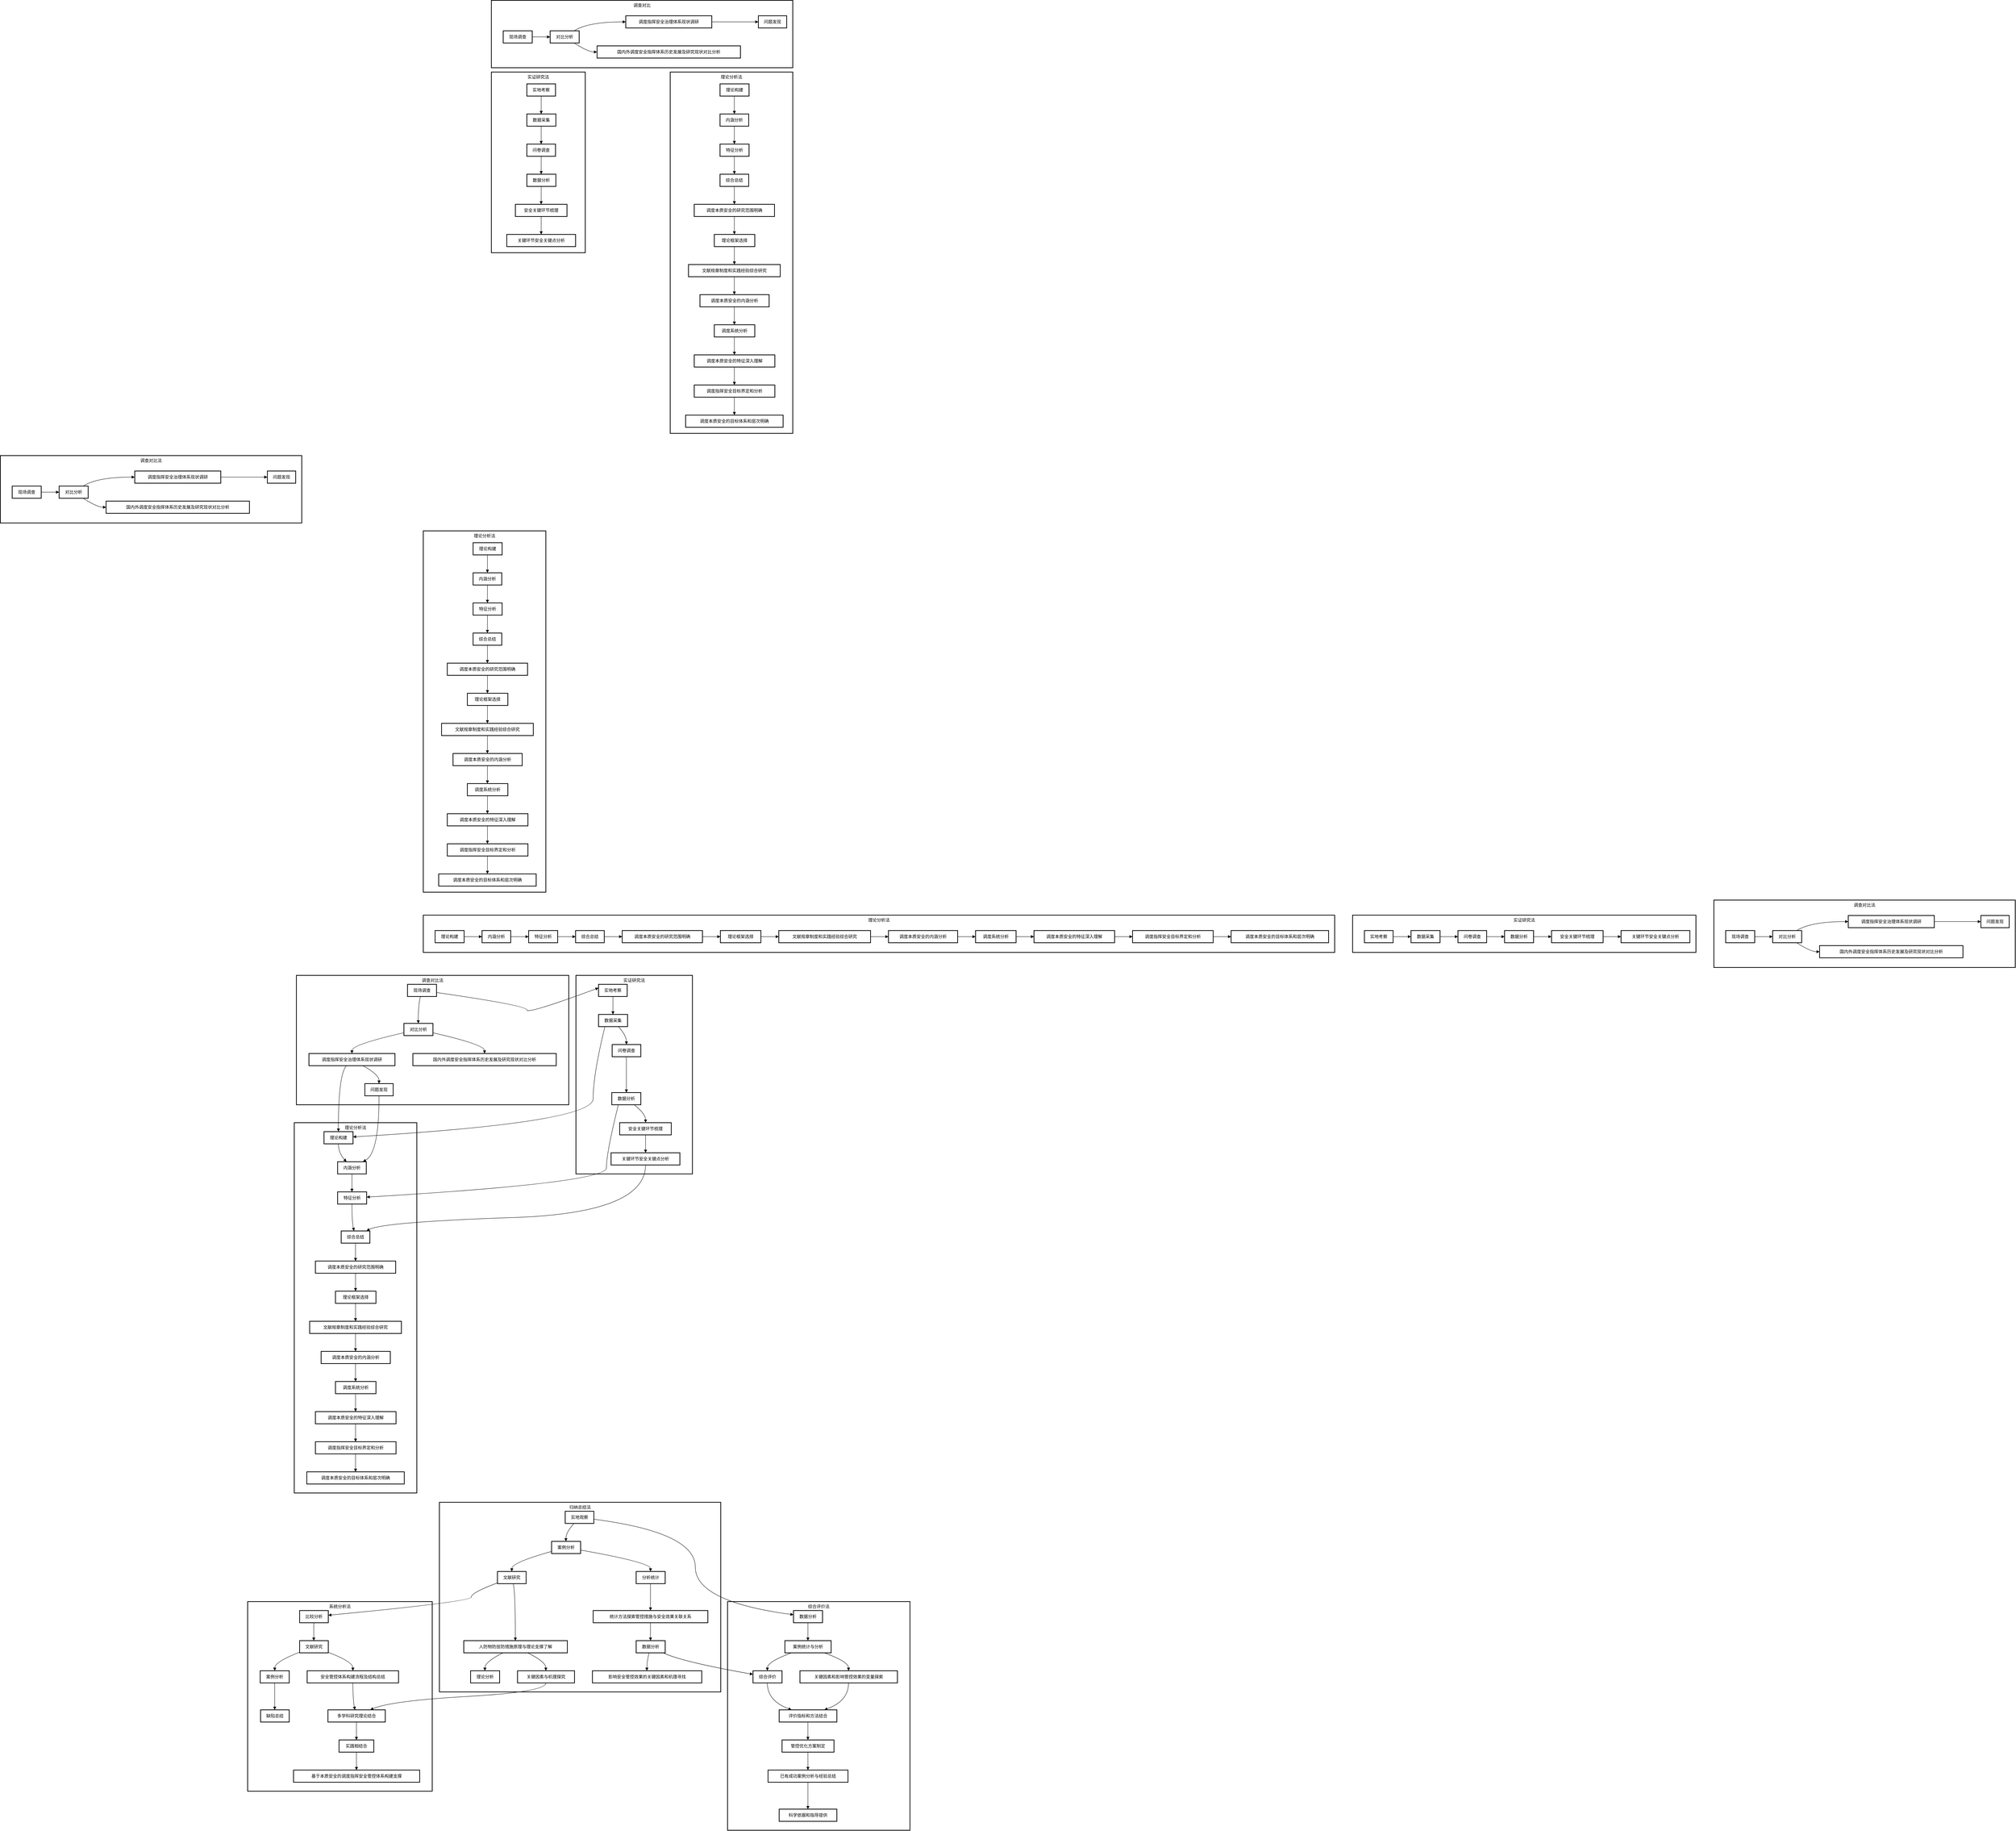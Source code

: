 <mxfile version="21.3.2" type="github">
  <diagram name="第 1 页" id="WtvmBX8ioOenLgMjpYvS">
    <mxGraphModel dx="2852" dy="1492" grid="1" gridSize="10" guides="1" tooltips="1" connect="1" arrows="1" fold="1" page="1" pageScale="1" pageWidth="827" pageHeight="1169" math="0" shadow="0">
      <root>
        <mxCell id="0" />
        <mxCell id="1" parent="0" />
        <mxCell id="PHrZ8asFYvVWfczI3-8b-125" value="调查对比法" style="whiteSpace=wrap;strokeWidth=2;verticalAlign=top;" vertex="1" parent="1">
          <mxGeometry x="20" y="1320" width="841" height="188" as="geometry" />
        </mxCell>
        <mxCell id="PHrZ8asFYvVWfczI3-8b-126" value="对比分析" style="whiteSpace=wrap;strokeWidth=2;" vertex="1" parent="PHrZ8asFYvVWfczI3-8b-125">
          <mxGeometry x="164" y="85" width="81" height="34" as="geometry" />
        </mxCell>
        <mxCell id="PHrZ8asFYvVWfczI3-8b-127" value="现场调查" style="whiteSpace=wrap;strokeWidth=2;" vertex="1" parent="PHrZ8asFYvVWfczI3-8b-125">
          <mxGeometry x="33" y="85" width="81" height="34" as="geometry" />
        </mxCell>
        <mxCell id="PHrZ8asFYvVWfczI3-8b-128" value="调度指挥安全治理体系现状调研" style="whiteSpace=wrap;strokeWidth=2;" vertex="1" parent="PHrZ8asFYvVWfczI3-8b-125">
          <mxGeometry x="375" y="43" width="240" height="34" as="geometry" />
        </mxCell>
        <mxCell id="PHrZ8asFYvVWfczI3-8b-129" value="国内外调度安全指挥体系历史发展及研究现状对比分析" style="whiteSpace=wrap;strokeWidth=2;" vertex="1" parent="PHrZ8asFYvVWfczI3-8b-125">
          <mxGeometry x="295" y="127" width="400" height="34" as="geometry" />
        </mxCell>
        <mxCell id="PHrZ8asFYvVWfczI3-8b-130" value="问题发现" style="whiteSpace=wrap;strokeWidth=2;" vertex="1" parent="PHrZ8asFYvVWfczI3-8b-125">
          <mxGeometry x="745" y="43" width="79" height="34" as="geometry" />
        </mxCell>
        <mxCell id="PHrZ8asFYvVWfczI3-8b-131" value="" style="curved=1;startArrow=none;endArrow=block;exitX=1;exitY=0.5;entryX=0;entryY=0.5;rounded=0;" edge="1" parent="PHrZ8asFYvVWfczI3-8b-125" source="PHrZ8asFYvVWfczI3-8b-127" target="PHrZ8asFYvVWfczI3-8b-126">
          <mxGeometry relative="1" as="geometry">
            <Array as="points" />
          </mxGeometry>
        </mxCell>
        <mxCell id="PHrZ8asFYvVWfczI3-8b-132" value="" style="curved=1;startArrow=none;endArrow=block;exitX=0.827;exitY=0;entryX=0;entryY=0.5;rounded=0;" edge="1" parent="PHrZ8asFYvVWfczI3-8b-125" source="PHrZ8asFYvVWfczI3-8b-126" target="PHrZ8asFYvVWfczI3-8b-128">
          <mxGeometry relative="1" as="geometry">
            <Array as="points">
              <mxPoint x="270" y="60" />
            </Array>
          </mxGeometry>
        </mxCell>
        <mxCell id="PHrZ8asFYvVWfczI3-8b-133" value="" style="curved=1;startArrow=none;endArrow=block;exitX=0.827;exitY=1;entryX=0;entryY=0.5;rounded=0;" edge="1" parent="PHrZ8asFYvVWfczI3-8b-125" source="PHrZ8asFYvVWfczI3-8b-126" target="PHrZ8asFYvVWfczI3-8b-129">
          <mxGeometry relative="1" as="geometry">
            <Array as="points">
              <mxPoint x="270" y="144" />
            </Array>
          </mxGeometry>
        </mxCell>
        <mxCell id="PHrZ8asFYvVWfczI3-8b-134" value="" style="curved=1;startArrow=none;endArrow=block;exitX=1;exitY=0.5;entryX=0;entryY=0.5;rounded=0;" edge="1" parent="PHrZ8asFYvVWfczI3-8b-125" source="PHrZ8asFYvVWfczI3-8b-128" target="PHrZ8asFYvVWfczI3-8b-130">
          <mxGeometry relative="1" as="geometry">
            <Array as="points" />
          </mxGeometry>
        </mxCell>
        <mxCell id="PHrZ8asFYvVWfczI3-8b-135" value="调查对比法" style="whiteSpace=wrap;strokeWidth=2;verticalAlign=top;" vertex="1" parent="1">
          <mxGeometry x="20" y="1320" width="841" height="188" as="geometry" />
        </mxCell>
        <mxCell id="PHrZ8asFYvVWfczI3-8b-136" value="对比分析" style="whiteSpace=wrap;strokeWidth=2;" vertex="1" parent="PHrZ8asFYvVWfczI3-8b-135">
          <mxGeometry x="164" y="85" width="81" height="34" as="geometry" />
        </mxCell>
        <mxCell id="PHrZ8asFYvVWfczI3-8b-137" value="现场调查" style="whiteSpace=wrap;strokeWidth=2;" vertex="1" parent="PHrZ8asFYvVWfczI3-8b-135">
          <mxGeometry x="33" y="85" width="81" height="34" as="geometry" />
        </mxCell>
        <mxCell id="PHrZ8asFYvVWfczI3-8b-138" value="调度指挥安全治理体系现状调研" style="whiteSpace=wrap;strokeWidth=2;" vertex="1" parent="PHrZ8asFYvVWfczI3-8b-135">
          <mxGeometry x="375" y="43" width="240" height="34" as="geometry" />
        </mxCell>
        <mxCell id="PHrZ8asFYvVWfczI3-8b-139" value="国内外调度安全指挥体系历史发展及研究现状对比分析" style="whiteSpace=wrap;strokeWidth=2;" vertex="1" parent="PHrZ8asFYvVWfczI3-8b-135">
          <mxGeometry x="295" y="127" width="400" height="34" as="geometry" />
        </mxCell>
        <mxCell id="PHrZ8asFYvVWfczI3-8b-140" value="问题发现" style="whiteSpace=wrap;strokeWidth=2;" vertex="1" parent="PHrZ8asFYvVWfczI3-8b-135">
          <mxGeometry x="745" y="43" width="79" height="34" as="geometry" />
        </mxCell>
        <mxCell id="PHrZ8asFYvVWfczI3-8b-141" value="" style="curved=1;startArrow=none;endArrow=block;exitX=1;exitY=0.5;entryX=0;entryY=0.5;rounded=0;" edge="1" parent="PHrZ8asFYvVWfczI3-8b-135" source="PHrZ8asFYvVWfczI3-8b-137" target="PHrZ8asFYvVWfczI3-8b-136">
          <mxGeometry relative="1" as="geometry">
            <Array as="points" />
          </mxGeometry>
        </mxCell>
        <mxCell id="PHrZ8asFYvVWfczI3-8b-142" value="" style="curved=1;startArrow=none;endArrow=block;exitX=0.827;exitY=0;entryX=0;entryY=0.5;rounded=0;" edge="1" parent="PHrZ8asFYvVWfczI3-8b-135" source="PHrZ8asFYvVWfczI3-8b-136" target="PHrZ8asFYvVWfczI3-8b-138">
          <mxGeometry relative="1" as="geometry">
            <Array as="points">
              <mxPoint x="270" y="60" />
            </Array>
          </mxGeometry>
        </mxCell>
        <mxCell id="PHrZ8asFYvVWfczI3-8b-143" value="" style="curved=1;startArrow=none;endArrow=block;exitX=0.827;exitY=1;entryX=0;entryY=0.5;rounded=0;" edge="1" parent="PHrZ8asFYvVWfczI3-8b-135" source="PHrZ8asFYvVWfczI3-8b-136" target="PHrZ8asFYvVWfczI3-8b-139">
          <mxGeometry relative="1" as="geometry">
            <Array as="points">
              <mxPoint x="270" y="144" />
            </Array>
          </mxGeometry>
        </mxCell>
        <mxCell id="PHrZ8asFYvVWfczI3-8b-144" value="" style="curved=1;startArrow=none;endArrow=block;exitX=1;exitY=0.5;entryX=0;entryY=0.5;rounded=0;" edge="1" parent="PHrZ8asFYvVWfczI3-8b-135" source="PHrZ8asFYvVWfczI3-8b-138" target="PHrZ8asFYvVWfczI3-8b-140">
          <mxGeometry relative="1" as="geometry">
            <Array as="points" />
          </mxGeometry>
        </mxCell>
        <mxCell id="PHrZ8asFYvVWfczI3-8b-145" value="调查对比" style="whiteSpace=wrap;strokeWidth=2;verticalAlign=top;" vertex="1" parent="1">
          <mxGeometry x="1390" y="50" width="841" height="188" as="geometry" />
        </mxCell>
        <mxCell id="PHrZ8asFYvVWfczI3-8b-146" value="对比分析" style="whiteSpace=wrap;strokeWidth=2;" vertex="1" parent="PHrZ8asFYvVWfczI3-8b-145">
          <mxGeometry x="164" y="85" width="81" height="34" as="geometry" />
        </mxCell>
        <mxCell id="PHrZ8asFYvVWfczI3-8b-147" value="现场调查" style="whiteSpace=wrap;strokeWidth=2;" vertex="1" parent="PHrZ8asFYvVWfczI3-8b-145">
          <mxGeometry x="33" y="85" width="81" height="34" as="geometry" />
        </mxCell>
        <mxCell id="PHrZ8asFYvVWfczI3-8b-148" value="调度指挥安全治理体系现状调研" style="whiteSpace=wrap;strokeWidth=2;" vertex="1" parent="PHrZ8asFYvVWfczI3-8b-145">
          <mxGeometry x="375" y="43" width="240" height="34" as="geometry" />
        </mxCell>
        <mxCell id="PHrZ8asFYvVWfczI3-8b-149" value="国内外调度安全指挥体系历史发展及研究现状对比分析" style="whiteSpace=wrap;strokeWidth=2;" vertex="1" parent="PHrZ8asFYvVWfczI3-8b-145">
          <mxGeometry x="295" y="127" width="400" height="34" as="geometry" />
        </mxCell>
        <mxCell id="PHrZ8asFYvVWfczI3-8b-150" value="问题发现" style="whiteSpace=wrap;strokeWidth=2;" vertex="1" parent="PHrZ8asFYvVWfczI3-8b-145">
          <mxGeometry x="745" y="43" width="79" height="34" as="geometry" />
        </mxCell>
        <mxCell id="PHrZ8asFYvVWfczI3-8b-151" value="" style="curved=1;startArrow=none;endArrow=block;exitX=1;exitY=0.5;entryX=0;entryY=0.5;rounded=0;" edge="1" parent="PHrZ8asFYvVWfczI3-8b-145" source="PHrZ8asFYvVWfczI3-8b-147" target="PHrZ8asFYvVWfczI3-8b-146">
          <mxGeometry relative="1" as="geometry">
            <Array as="points" />
          </mxGeometry>
        </mxCell>
        <mxCell id="PHrZ8asFYvVWfczI3-8b-152" value="" style="curved=1;startArrow=none;endArrow=block;exitX=0.827;exitY=0;entryX=0;entryY=0.5;rounded=0;" edge="1" parent="PHrZ8asFYvVWfczI3-8b-145" source="PHrZ8asFYvVWfczI3-8b-146" target="PHrZ8asFYvVWfczI3-8b-148">
          <mxGeometry relative="1" as="geometry">
            <Array as="points">
              <mxPoint x="270" y="60" />
            </Array>
          </mxGeometry>
        </mxCell>
        <mxCell id="PHrZ8asFYvVWfczI3-8b-153" value="" style="curved=1;startArrow=none;endArrow=block;exitX=0.827;exitY=1;entryX=0;entryY=0.5;rounded=0;" edge="1" parent="PHrZ8asFYvVWfczI3-8b-145" source="PHrZ8asFYvVWfczI3-8b-146" target="PHrZ8asFYvVWfczI3-8b-149">
          <mxGeometry relative="1" as="geometry">
            <Array as="points">
              <mxPoint x="270" y="144" />
            </Array>
          </mxGeometry>
        </mxCell>
        <mxCell id="PHrZ8asFYvVWfczI3-8b-154" value="" style="curved=1;startArrow=none;endArrow=block;exitX=1;exitY=0.5;entryX=0;entryY=0.5;rounded=0;" edge="1" parent="PHrZ8asFYvVWfczI3-8b-145" source="PHrZ8asFYvVWfczI3-8b-148" target="PHrZ8asFYvVWfczI3-8b-150">
          <mxGeometry relative="1" as="geometry">
            <Array as="points" />
          </mxGeometry>
        </mxCell>
        <mxCell id="PHrZ8asFYvVWfczI3-8b-155" value="实证研究法" style="whiteSpace=wrap;strokeWidth=2;verticalAlign=top;" vertex="1" parent="1">
          <mxGeometry x="1390" y="250" width="262" height="504" as="geometry" />
        </mxCell>
        <mxCell id="PHrZ8asFYvVWfczI3-8b-156" value="数据采集" style="whiteSpace=wrap;strokeWidth=2;" vertex="1" parent="PHrZ8asFYvVWfczI3-8b-155">
          <mxGeometry x="99" y="117" width="81" height="34" as="geometry" />
        </mxCell>
        <mxCell id="PHrZ8asFYvVWfczI3-8b-157" value="实地考察" style="whiteSpace=wrap;strokeWidth=2;" vertex="1" parent="PHrZ8asFYvVWfczI3-8b-155">
          <mxGeometry x="99" y="33" width="80" height="34" as="geometry" />
        </mxCell>
        <mxCell id="PHrZ8asFYvVWfczI3-8b-158" value="问卷调查" style="whiteSpace=wrap;strokeWidth=2;" vertex="1" parent="PHrZ8asFYvVWfczI3-8b-155">
          <mxGeometry x="99" y="201" width="80" height="34" as="geometry" />
        </mxCell>
        <mxCell id="PHrZ8asFYvVWfczI3-8b-159" value="数据分析" style="whiteSpace=wrap;strokeWidth=2;" vertex="1" parent="PHrZ8asFYvVWfczI3-8b-155">
          <mxGeometry x="99" y="285" width="81" height="34" as="geometry" />
        </mxCell>
        <mxCell id="PHrZ8asFYvVWfczI3-8b-160" value="安全关键环节梳理" style="whiteSpace=wrap;strokeWidth=2;" vertex="1" parent="PHrZ8asFYvVWfczI3-8b-155">
          <mxGeometry x="67" y="369" width="144" height="34" as="geometry" />
        </mxCell>
        <mxCell id="PHrZ8asFYvVWfczI3-8b-161" value="关键环节安全关键点分析" style="whiteSpace=wrap;strokeWidth=2;" vertex="1" parent="PHrZ8asFYvVWfczI3-8b-155">
          <mxGeometry x="43" y="453" width="192" height="34" as="geometry" />
        </mxCell>
        <mxCell id="PHrZ8asFYvVWfczI3-8b-162" value="" style="curved=1;startArrow=none;endArrow=block;exitX=0.5;exitY=1;entryX=0.494;entryY=0;rounded=0;" edge="1" parent="PHrZ8asFYvVWfczI3-8b-155" source="PHrZ8asFYvVWfczI3-8b-157" target="PHrZ8asFYvVWfczI3-8b-156">
          <mxGeometry relative="1" as="geometry">
            <Array as="points" />
          </mxGeometry>
        </mxCell>
        <mxCell id="PHrZ8asFYvVWfczI3-8b-163" value="" style="curved=1;startArrow=none;endArrow=block;exitX=0.494;exitY=1;entryX=0.5;entryY=0;rounded=0;" edge="1" parent="PHrZ8asFYvVWfczI3-8b-155" source="PHrZ8asFYvVWfczI3-8b-156" target="PHrZ8asFYvVWfczI3-8b-158">
          <mxGeometry relative="1" as="geometry">
            <Array as="points" />
          </mxGeometry>
        </mxCell>
        <mxCell id="PHrZ8asFYvVWfczI3-8b-164" value="" style="curved=1;startArrow=none;endArrow=block;exitX=0.5;exitY=1;entryX=0.494;entryY=0;rounded=0;" edge="1" parent="PHrZ8asFYvVWfczI3-8b-155" source="PHrZ8asFYvVWfczI3-8b-158" target="PHrZ8asFYvVWfczI3-8b-159">
          <mxGeometry relative="1" as="geometry">
            <Array as="points" />
          </mxGeometry>
        </mxCell>
        <mxCell id="PHrZ8asFYvVWfczI3-8b-165" value="" style="curved=1;startArrow=none;endArrow=block;exitX=0.494;exitY=1;entryX=0.5;entryY=0;rounded=0;" edge="1" parent="PHrZ8asFYvVWfczI3-8b-155" source="PHrZ8asFYvVWfczI3-8b-159" target="PHrZ8asFYvVWfczI3-8b-160">
          <mxGeometry relative="1" as="geometry">
            <Array as="points" />
          </mxGeometry>
        </mxCell>
        <mxCell id="PHrZ8asFYvVWfczI3-8b-166" value="" style="curved=1;startArrow=none;endArrow=block;exitX=0.5;exitY=1;entryX=0.5;entryY=0;rounded=0;" edge="1" parent="PHrZ8asFYvVWfczI3-8b-155" source="PHrZ8asFYvVWfczI3-8b-160" target="PHrZ8asFYvVWfczI3-8b-161">
          <mxGeometry relative="1" as="geometry">
            <Array as="points" />
          </mxGeometry>
        </mxCell>
        <mxCell id="PHrZ8asFYvVWfczI3-8b-167" value="理论分析法" style="whiteSpace=wrap;strokeWidth=2;verticalAlign=top;" vertex="1" parent="1">
          <mxGeometry x="1200" y="1530" width="342" height="1008" as="geometry" />
        </mxCell>
        <mxCell id="PHrZ8asFYvVWfczI3-8b-168" value="内涵分析" style="whiteSpace=wrap;strokeWidth=2;" vertex="1" parent="PHrZ8asFYvVWfczI3-8b-167">
          <mxGeometry x="139" y="117" width="80" height="34" as="geometry" />
        </mxCell>
        <mxCell id="PHrZ8asFYvVWfczI3-8b-169" value="理论构建" style="whiteSpace=wrap;strokeWidth=2;" vertex="1" parent="PHrZ8asFYvVWfczI3-8b-167">
          <mxGeometry x="139" y="33" width="81" height="34" as="geometry" />
        </mxCell>
        <mxCell id="PHrZ8asFYvVWfczI3-8b-170" value="特征分析" style="whiteSpace=wrap;strokeWidth=2;" vertex="1" parent="PHrZ8asFYvVWfczI3-8b-167">
          <mxGeometry x="139" y="201" width="81" height="34" as="geometry" />
        </mxCell>
        <mxCell id="PHrZ8asFYvVWfczI3-8b-171" value="综合总结" style="whiteSpace=wrap;strokeWidth=2;" vertex="1" parent="PHrZ8asFYvVWfczI3-8b-167">
          <mxGeometry x="139" y="285" width="80" height="34" as="geometry" />
        </mxCell>
        <mxCell id="PHrZ8asFYvVWfczI3-8b-172" value="调度本质安全的研究范围明确" style="whiteSpace=wrap;strokeWidth=2;" vertex="1" parent="PHrZ8asFYvVWfczI3-8b-167">
          <mxGeometry x="67" y="369" width="224" height="34" as="geometry" />
        </mxCell>
        <mxCell id="PHrZ8asFYvVWfczI3-8b-173" value="理论框架选择" style="whiteSpace=wrap;strokeWidth=2;" vertex="1" parent="PHrZ8asFYvVWfczI3-8b-167">
          <mxGeometry x="123" y="453" width="113" height="34" as="geometry" />
        </mxCell>
        <mxCell id="PHrZ8asFYvVWfczI3-8b-174" value="文献规章制度和实践经验综合研究" style="whiteSpace=wrap;strokeWidth=2;" vertex="1" parent="PHrZ8asFYvVWfczI3-8b-167">
          <mxGeometry x="51" y="537" width="256" height="34" as="geometry" />
        </mxCell>
        <mxCell id="PHrZ8asFYvVWfczI3-8b-175" value="调度本质安全的内涵分析" style="whiteSpace=wrap;strokeWidth=2;" vertex="1" parent="PHrZ8asFYvVWfczI3-8b-167">
          <mxGeometry x="83" y="621" width="193" height="34" as="geometry" />
        </mxCell>
        <mxCell id="PHrZ8asFYvVWfczI3-8b-176" value="调度系统分析" style="whiteSpace=wrap;strokeWidth=2;" vertex="1" parent="PHrZ8asFYvVWfczI3-8b-167">
          <mxGeometry x="123" y="705" width="113" height="34" as="geometry" />
        </mxCell>
        <mxCell id="PHrZ8asFYvVWfczI3-8b-177" value="调度本质安全的特征深入理解" style="whiteSpace=wrap;strokeWidth=2;" vertex="1" parent="PHrZ8asFYvVWfczI3-8b-167">
          <mxGeometry x="67" y="789" width="225" height="34" as="geometry" />
        </mxCell>
        <mxCell id="PHrZ8asFYvVWfczI3-8b-178" value="调度指挥安全目标界定和分析" style="whiteSpace=wrap;strokeWidth=2;" vertex="1" parent="PHrZ8asFYvVWfczI3-8b-167">
          <mxGeometry x="67" y="873" width="225" height="34" as="geometry" />
        </mxCell>
        <mxCell id="PHrZ8asFYvVWfczI3-8b-179" value="调度本质安全的目标体系和层次明确" style="whiteSpace=wrap;strokeWidth=2;" vertex="1" parent="PHrZ8asFYvVWfczI3-8b-167">
          <mxGeometry x="43" y="957" width="272" height="34" as="geometry" />
        </mxCell>
        <mxCell id="PHrZ8asFYvVWfczI3-8b-180" value="" style="curved=1;startArrow=none;endArrow=block;exitX=0.494;exitY=1;entryX=0.5;entryY=0;rounded=0;" edge="1" parent="PHrZ8asFYvVWfczI3-8b-167" source="PHrZ8asFYvVWfczI3-8b-169" target="PHrZ8asFYvVWfczI3-8b-168">
          <mxGeometry relative="1" as="geometry">
            <Array as="points" />
          </mxGeometry>
        </mxCell>
        <mxCell id="PHrZ8asFYvVWfczI3-8b-181" value="" style="curved=1;startArrow=none;endArrow=block;exitX=0.5;exitY=1;entryX=0.494;entryY=0;rounded=0;" edge="1" parent="PHrZ8asFYvVWfczI3-8b-167" source="PHrZ8asFYvVWfczI3-8b-168" target="PHrZ8asFYvVWfczI3-8b-170">
          <mxGeometry relative="1" as="geometry">
            <Array as="points" />
          </mxGeometry>
        </mxCell>
        <mxCell id="PHrZ8asFYvVWfczI3-8b-182" value="" style="curved=1;startArrow=none;endArrow=block;exitX=0.494;exitY=1;entryX=0.5;entryY=0;rounded=0;" edge="1" parent="PHrZ8asFYvVWfczI3-8b-167" source="PHrZ8asFYvVWfczI3-8b-170" target="PHrZ8asFYvVWfczI3-8b-171">
          <mxGeometry relative="1" as="geometry">
            <Array as="points" />
          </mxGeometry>
        </mxCell>
        <mxCell id="PHrZ8asFYvVWfczI3-8b-183" value="" style="curved=1;startArrow=none;endArrow=block;exitX=0.5;exitY=1;entryX=0.5;entryY=0;rounded=0;" edge="1" parent="PHrZ8asFYvVWfczI3-8b-167" source="PHrZ8asFYvVWfczI3-8b-171" target="PHrZ8asFYvVWfczI3-8b-172">
          <mxGeometry relative="1" as="geometry">
            <Array as="points" />
          </mxGeometry>
        </mxCell>
        <mxCell id="PHrZ8asFYvVWfczI3-8b-184" value="" style="curved=1;startArrow=none;endArrow=block;exitX=0.5;exitY=1;entryX=0.496;entryY=0;rounded=0;" edge="1" parent="PHrZ8asFYvVWfczI3-8b-167" source="PHrZ8asFYvVWfczI3-8b-172" target="PHrZ8asFYvVWfczI3-8b-173">
          <mxGeometry relative="1" as="geometry">
            <Array as="points" />
          </mxGeometry>
        </mxCell>
        <mxCell id="PHrZ8asFYvVWfczI3-8b-185" value="" style="curved=1;startArrow=none;endArrow=block;exitX=0.496;exitY=1;entryX=0.5;entryY=0;rounded=0;" edge="1" parent="PHrZ8asFYvVWfczI3-8b-167" source="PHrZ8asFYvVWfczI3-8b-173" target="PHrZ8asFYvVWfczI3-8b-174">
          <mxGeometry relative="1" as="geometry">
            <Array as="points" />
          </mxGeometry>
        </mxCell>
        <mxCell id="PHrZ8asFYvVWfczI3-8b-186" value="" style="curved=1;startArrow=none;endArrow=block;exitX=0.5;exitY=1;entryX=0.497;entryY=0;rounded=0;" edge="1" parent="PHrZ8asFYvVWfczI3-8b-167" source="PHrZ8asFYvVWfczI3-8b-174" target="PHrZ8asFYvVWfczI3-8b-175">
          <mxGeometry relative="1" as="geometry">
            <Array as="points" />
          </mxGeometry>
        </mxCell>
        <mxCell id="PHrZ8asFYvVWfczI3-8b-187" value="" style="curved=1;startArrow=none;endArrow=block;exitX=0.497;exitY=1;entryX=0.496;entryY=0;rounded=0;" edge="1" parent="PHrZ8asFYvVWfczI3-8b-167" source="PHrZ8asFYvVWfczI3-8b-175" target="PHrZ8asFYvVWfczI3-8b-176">
          <mxGeometry relative="1" as="geometry">
            <Array as="points" />
          </mxGeometry>
        </mxCell>
        <mxCell id="PHrZ8asFYvVWfczI3-8b-188" value="" style="curved=1;startArrow=none;endArrow=block;exitX=0.496;exitY=1;entryX=0.498;entryY=0;rounded=0;" edge="1" parent="PHrZ8asFYvVWfczI3-8b-167" source="PHrZ8asFYvVWfczI3-8b-176" target="PHrZ8asFYvVWfczI3-8b-177">
          <mxGeometry relative="1" as="geometry">
            <Array as="points" />
          </mxGeometry>
        </mxCell>
        <mxCell id="PHrZ8asFYvVWfczI3-8b-189" value="" style="curved=1;startArrow=none;endArrow=block;exitX=0.498;exitY=1;entryX=0.498;entryY=0;rounded=0;" edge="1" parent="PHrZ8asFYvVWfczI3-8b-167" source="PHrZ8asFYvVWfczI3-8b-177" target="PHrZ8asFYvVWfczI3-8b-178">
          <mxGeometry relative="1" as="geometry">
            <Array as="points" />
          </mxGeometry>
        </mxCell>
        <mxCell id="PHrZ8asFYvVWfczI3-8b-190" value="" style="curved=1;startArrow=none;endArrow=block;exitX=0.498;exitY=1;entryX=0.5;entryY=0;rounded=0;" edge="1" parent="PHrZ8asFYvVWfczI3-8b-167" source="PHrZ8asFYvVWfczI3-8b-178" target="PHrZ8asFYvVWfczI3-8b-179">
          <mxGeometry relative="1" as="geometry">
            <Array as="points" />
          </mxGeometry>
        </mxCell>
        <mxCell id="PHrZ8asFYvVWfczI3-8b-191" value="理论分析法" style="whiteSpace=wrap;strokeWidth=2;verticalAlign=top;" vertex="1" parent="1">
          <mxGeometry x="1200" y="1530" width="342" height="1008" as="geometry" />
        </mxCell>
        <mxCell id="PHrZ8asFYvVWfczI3-8b-192" value="内涵分析" style="whiteSpace=wrap;strokeWidth=2;" vertex="1" parent="PHrZ8asFYvVWfczI3-8b-191">
          <mxGeometry x="139" y="117" width="80" height="34" as="geometry" />
        </mxCell>
        <mxCell id="PHrZ8asFYvVWfczI3-8b-193" value="理论构建" style="whiteSpace=wrap;strokeWidth=2;" vertex="1" parent="PHrZ8asFYvVWfczI3-8b-191">
          <mxGeometry x="139" y="33" width="81" height="34" as="geometry" />
        </mxCell>
        <mxCell id="PHrZ8asFYvVWfczI3-8b-194" value="特征分析" style="whiteSpace=wrap;strokeWidth=2;" vertex="1" parent="PHrZ8asFYvVWfczI3-8b-191">
          <mxGeometry x="139" y="201" width="81" height="34" as="geometry" />
        </mxCell>
        <mxCell id="PHrZ8asFYvVWfczI3-8b-195" value="综合总结" style="whiteSpace=wrap;strokeWidth=2;" vertex="1" parent="PHrZ8asFYvVWfczI3-8b-191">
          <mxGeometry x="139" y="285" width="80" height="34" as="geometry" />
        </mxCell>
        <mxCell id="PHrZ8asFYvVWfczI3-8b-196" value="调度本质安全的研究范围明确" style="whiteSpace=wrap;strokeWidth=2;" vertex="1" parent="PHrZ8asFYvVWfczI3-8b-191">
          <mxGeometry x="67" y="369" width="224" height="34" as="geometry" />
        </mxCell>
        <mxCell id="PHrZ8asFYvVWfczI3-8b-197" value="理论框架选择" style="whiteSpace=wrap;strokeWidth=2;" vertex="1" parent="PHrZ8asFYvVWfczI3-8b-191">
          <mxGeometry x="123" y="453" width="113" height="34" as="geometry" />
        </mxCell>
        <mxCell id="PHrZ8asFYvVWfczI3-8b-198" value="文献规章制度和实践经验综合研究" style="whiteSpace=wrap;strokeWidth=2;" vertex="1" parent="PHrZ8asFYvVWfczI3-8b-191">
          <mxGeometry x="51" y="537" width="256" height="34" as="geometry" />
        </mxCell>
        <mxCell id="PHrZ8asFYvVWfczI3-8b-199" value="调度本质安全的内涵分析" style="whiteSpace=wrap;strokeWidth=2;" vertex="1" parent="PHrZ8asFYvVWfczI3-8b-191">
          <mxGeometry x="83" y="621" width="193" height="34" as="geometry" />
        </mxCell>
        <mxCell id="PHrZ8asFYvVWfczI3-8b-200" value="调度系统分析" style="whiteSpace=wrap;strokeWidth=2;" vertex="1" parent="PHrZ8asFYvVWfczI3-8b-191">
          <mxGeometry x="123" y="705" width="113" height="34" as="geometry" />
        </mxCell>
        <mxCell id="PHrZ8asFYvVWfczI3-8b-201" value="调度本质安全的特征深入理解" style="whiteSpace=wrap;strokeWidth=2;" vertex="1" parent="PHrZ8asFYvVWfczI3-8b-191">
          <mxGeometry x="67" y="789" width="225" height="34" as="geometry" />
        </mxCell>
        <mxCell id="PHrZ8asFYvVWfczI3-8b-202" value="调度指挥安全目标界定和分析" style="whiteSpace=wrap;strokeWidth=2;" vertex="1" parent="PHrZ8asFYvVWfczI3-8b-191">
          <mxGeometry x="67" y="873" width="225" height="34" as="geometry" />
        </mxCell>
        <mxCell id="PHrZ8asFYvVWfczI3-8b-203" value="调度本质安全的目标体系和层次明确" style="whiteSpace=wrap;strokeWidth=2;" vertex="1" parent="PHrZ8asFYvVWfczI3-8b-191">
          <mxGeometry x="43" y="957" width="272" height="34" as="geometry" />
        </mxCell>
        <mxCell id="PHrZ8asFYvVWfczI3-8b-204" value="" style="curved=1;startArrow=none;endArrow=block;exitX=0.494;exitY=1;entryX=0.5;entryY=0;rounded=0;" edge="1" parent="PHrZ8asFYvVWfczI3-8b-191" source="PHrZ8asFYvVWfczI3-8b-193" target="PHrZ8asFYvVWfczI3-8b-192">
          <mxGeometry relative="1" as="geometry">
            <Array as="points" />
          </mxGeometry>
        </mxCell>
        <mxCell id="PHrZ8asFYvVWfczI3-8b-205" value="" style="curved=1;startArrow=none;endArrow=block;exitX=0.5;exitY=1;entryX=0.494;entryY=0;rounded=0;" edge="1" parent="PHrZ8asFYvVWfczI3-8b-191" source="PHrZ8asFYvVWfczI3-8b-192" target="PHrZ8asFYvVWfczI3-8b-194">
          <mxGeometry relative="1" as="geometry">
            <Array as="points" />
          </mxGeometry>
        </mxCell>
        <mxCell id="PHrZ8asFYvVWfczI3-8b-206" value="" style="curved=1;startArrow=none;endArrow=block;exitX=0.494;exitY=1;entryX=0.5;entryY=0;rounded=0;" edge="1" parent="PHrZ8asFYvVWfczI3-8b-191" source="PHrZ8asFYvVWfczI3-8b-194" target="PHrZ8asFYvVWfczI3-8b-195">
          <mxGeometry relative="1" as="geometry">
            <Array as="points" />
          </mxGeometry>
        </mxCell>
        <mxCell id="PHrZ8asFYvVWfczI3-8b-207" value="" style="curved=1;startArrow=none;endArrow=block;exitX=0.5;exitY=1;entryX=0.5;entryY=0;rounded=0;" edge="1" parent="PHrZ8asFYvVWfczI3-8b-191" source="PHrZ8asFYvVWfczI3-8b-195" target="PHrZ8asFYvVWfczI3-8b-196">
          <mxGeometry relative="1" as="geometry">
            <Array as="points" />
          </mxGeometry>
        </mxCell>
        <mxCell id="PHrZ8asFYvVWfczI3-8b-208" value="" style="curved=1;startArrow=none;endArrow=block;exitX=0.5;exitY=1;entryX=0.496;entryY=0;rounded=0;" edge="1" parent="PHrZ8asFYvVWfczI3-8b-191" source="PHrZ8asFYvVWfczI3-8b-196" target="PHrZ8asFYvVWfczI3-8b-197">
          <mxGeometry relative="1" as="geometry">
            <Array as="points" />
          </mxGeometry>
        </mxCell>
        <mxCell id="PHrZ8asFYvVWfczI3-8b-209" value="" style="curved=1;startArrow=none;endArrow=block;exitX=0.496;exitY=1;entryX=0.5;entryY=0;rounded=0;" edge="1" parent="PHrZ8asFYvVWfczI3-8b-191" source="PHrZ8asFYvVWfczI3-8b-197" target="PHrZ8asFYvVWfczI3-8b-198">
          <mxGeometry relative="1" as="geometry">
            <Array as="points" />
          </mxGeometry>
        </mxCell>
        <mxCell id="PHrZ8asFYvVWfczI3-8b-210" value="" style="curved=1;startArrow=none;endArrow=block;exitX=0.5;exitY=1;entryX=0.497;entryY=0;rounded=0;" edge="1" parent="PHrZ8asFYvVWfczI3-8b-191" source="PHrZ8asFYvVWfczI3-8b-198" target="PHrZ8asFYvVWfczI3-8b-199">
          <mxGeometry relative="1" as="geometry">
            <Array as="points" />
          </mxGeometry>
        </mxCell>
        <mxCell id="PHrZ8asFYvVWfczI3-8b-211" value="" style="curved=1;startArrow=none;endArrow=block;exitX=0.497;exitY=1;entryX=0.496;entryY=0;rounded=0;" edge="1" parent="PHrZ8asFYvVWfczI3-8b-191" source="PHrZ8asFYvVWfczI3-8b-199" target="PHrZ8asFYvVWfczI3-8b-200">
          <mxGeometry relative="1" as="geometry">
            <Array as="points" />
          </mxGeometry>
        </mxCell>
        <mxCell id="PHrZ8asFYvVWfczI3-8b-212" value="" style="curved=1;startArrow=none;endArrow=block;exitX=0.496;exitY=1;entryX=0.498;entryY=0;rounded=0;" edge="1" parent="PHrZ8asFYvVWfczI3-8b-191" source="PHrZ8asFYvVWfczI3-8b-200" target="PHrZ8asFYvVWfczI3-8b-201">
          <mxGeometry relative="1" as="geometry">
            <Array as="points" />
          </mxGeometry>
        </mxCell>
        <mxCell id="PHrZ8asFYvVWfczI3-8b-213" value="" style="curved=1;startArrow=none;endArrow=block;exitX=0.498;exitY=1;entryX=0.498;entryY=0;rounded=0;" edge="1" parent="PHrZ8asFYvVWfczI3-8b-191" source="PHrZ8asFYvVWfczI3-8b-201" target="PHrZ8asFYvVWfczI3-8b-202">
          <mxGeometry relative="1" as="geometry">
            <Array as="points" />
          </mxGeometry>
        </mxCell>
        <mxCell id="PHrZ8asFYvVWfczI3-8b-214" value="" style="curved=1;startArrow=none;endArrow=block;exitX=0.498;exitY=1;entryX=0.5;entryY=0;rounded=0;" edge="1" parent="PHrZ8asFYvVWfczI3-8b-191" source="PHrZ8asFYvVWfczI3-8b-202" target="PHrZ8asFYvVWfczI3-8b-203">
          <mxGeometry relative="1" as="geometry">
            <Array as="points" />
          </mxGeometry>
        </mxCell>
        <mxCell id="PHrZ8asFYvVWfczI3-8b-215" value="理论分析法" style="whiteSpace=wrap;strokeWidth=2;verticalAlign=top;" vertex="1" parent="1">
          <mxGeometry x="1200" y="1530" width="342" height="1008" as="geometry" />
        </mxCell>
        <mxCell id="PHrZ8asFYvVWfczI3-8b-216" value="内涵分析" style="whiteSpace=wrap;strokeWidth=2;" vertex="1" parent="PHrZ8asFYvVWfczI3-8b-215">
          <mxGeometry x="139" y="117" width="80" height="34" as="geometry" />
        </mxCell>
        <mxCell id="PHrZ8asFYvVWfczI3-8b-217" value="理论构建" style="whiteSpace=wrap;strokeWidth=2;" vertex="1" parent="PHrZ8asFYvVWfczI3-8b-215">
          <mxGeometry x="139" y="33" width="81" height="34" as="geometry" />
        </mxCell>
        <mxCell id="PHrZ8asFYvVWfczI3-8b-218" value="特征分析" style="whiteSpace=wrap;strokeWidth=2;" vertex="1" parent="PHrZ8asFYvVWfczI3-8b-215">
          <mxGeometry x="139" y="201" width="81" height="34" as="geometry" />
        </mxCell>
        <mxCell id="PHrZ8asFYvVWfczI3-8b-219" value="综合总结" style="whiteSpace=wrap;strokeWidth=2;" vertex="1" parent="PHrZ8asFYvVWfczI3-8b-215">
          <mxGeometry x="139" y="285" width="80" height="34" as="geometry" />
        </mxCell>
        <mxCell id="PHrZ8asFYvVWfczI3-8b-220" value="调度本质安全的研究范围明确" style="whiteSpace=wrap;strokeWidth=2;" vertex="1" parent="PHrZ8asFYvVWfczI3-8b-215">
          <mxGeometry x="67" y="369" width="224" height="34" as="geometry" />
        </mxCell>
        <mxCell id="PHrZ8asFYvVWfczI3-8b-221" value="理论框架选择" style="whiteSpace=wrap;strokeWidth=2;" vertex="1" parent="PHrZ8asFYvVWfczI3-8b-215">
          <mxGeometry x="123" y="453" width="113" height="34" as="geometry" />
        </mxCell>
        <mxCell id="PHrZ8asFYvVWfczI3-8b-222" value="文献规章制度和实践经验综合研究" style="whiteSpace=wrap;strokeWidth=2;" vertex="1" parent="PHrZ8asFYvVWfczI3-8b-215">
          <mxGeometry x="51" y="537" width="256" height="34" as="geometry" />
        </mxCell>
        <mxCell id="PHrZ8asFYvVWfczI3-8b-223" value="调度本质安全的内涵分析" style="whiteSpace=wrap;strokeWidth=2;" vertex="1" parent="PHrZ8asFYvVWfczI3-8b-215">
          <mxGeometry x="83" y="621" width="193" height="34" as="geometry" />
        </mxCell>
        <mxCell id="PHrZ8asFYvVWfczI3-8b-224" value="调度系统分析" style="whiteSpace=wrap;strokeWidth=2;" vertex="1" parent="PHrZ8asFYvVWfczI3-8b-215">
          <mxGeometry x="123" y="705" width="113" height="34" as="geometry" />
        </mxCell>
        <mxCell id="PHrZ8asFYvVWfczI3-8b-225" value="调度本质安全的特征深入理解" style="whiteSpace=wrap;strokeWidth=2;" vertex="1" parent="PHrZ8asFYvVWfczI3-8b-215">
          <mxGeometry x="67" y="789" width="225" height="34" as="geometry" />
        </mxCell>
        <mxCell id="PHrZ8asFYvVWfczI3-8b-226" value="调度指挥安全目标界定和分析" style="whiteSpace=wrap;strokeWidth=2;" vertex="1" parent="PHrZ8asFYvVWfczI3-8b-215">
          <mxGeometry x="67" y="873" width="225" height="34" as="geometry" />
        </mxCell>
        <mxCell id="PHrZ8asFYvVWfczI3-8b-227" value="调度本质安全的目标体系和层次明确" style="whiteSpace=wrap;strokeWidth=2;" vertex="1" parent="PHrZ8asFYvVWfczI3-8b-215">
          <mxGeometry x="43" y="957" width="272" height="34" as="geometry" />
        </mxCell>
        <mxCell id="PHrZ8asFYvVWfczI3-8b-228" value="" style="curved=1;startArrow=none;endArrow=block;exitX=0.494;exitY=1;entryX=0.5;entryY=0;rounded=0;" edge="1" parent="PHrZ8asFYvVWfczI3-8b-215" source="PHrZ8asFYvVWfczI3-8b-217" target="PHrZ8asFYvVWfczI3-8b-216">
          <mxGeometry relative="1" as="geometry">
            <Array as="points" />
          </mxGeometry>
        </mxCell>
        <mxCell id="PHrZ8asFYvVWfczI3-8b-229" value="" style="curved=1;startArrow=none;endArrow=block;exitX=0.5;exitY=1;entryX=0.494;entryY=0;rounded=0;" edge="1" parent="PHrZ8asFYvVWfczI3-8b-215" source="PHrZ8asFYvVWfczI3-8b-216" target="PHrZ8asFYvVWfczI3-8b-218">
          <mxGeometry relative="1" as="geometry">
            <Array as="points" />
          </mxGeometry>
        </mxCell>
        <mxCell id="PHrZ8asFYvVWfczI3-8b-230" value="" style="curved=1;startArrow=none;endArrow=block;exitX=0.494;exitY=1;entryX=0.5;entryY=0;rounded=0;" edge="1" parent="PHrZ8asFYvVWfczI3-8b-215" source="PHrZ8asFYvVWfczI3-8b-218" target="PHrZ8asFYvVWfczI3-8b-219">
          <mxGeometry relative="1" as="geometry">
            <Array as="points" />
          </mxGeometry>
        </mxCell>
        <mxCell id="PHrZ8asFYvVWfczI3-8b-231" value="" style="curved=1;startArrow=none;endArrow=block;exitX=0.5;exitY=1;entryX=0.5;entryY=0;rounded=0;" edge="1" parent="PHrZ8asFYvVWfczI3-8b-215" source="PHrZ8asFYvVWfczI3-8b-219" target="PHrZ8asFYvVWfczI3-8b-220">
          <mxGeometry relative="1" as="geometry">
            <Array as="points" />
          </mxGeometry>
        </mxCell>
        <mxCell id="PHrZ8asFYvVWfczI3-8b-232" value="" style="curved=1;startArrow=none;endArrow=block;exitX=0.5;exitY=1;entryX=0.496;entryY=0;rounded=0;" edge="1" parent="PHrZ8asFYvVWfczI3-8b-215" source="PHrZ8asFYvVWfczI3-8b-220" target="PHrZ8asFYvVWfczI3-8b-221">
          <mxGeometry relative="1" as="geometry">
            <Array as="points" />
          </mxGeometry>
        </mxCell>
        <mxCell id="PHrZ8asFYvVWfczI3-8b-233" value="" style="curved=1;startArrow=none;endArrow=block;exitX=0.496;exitY=1;entryX=0.5;entryY=0;rounded=0;" edge="1" parent="PHrZ8asFYvVWfczI3-8b-215" source="PHrZ8asFYvVWfczI3-8b-221" target="PHrZ8asFYvVWfczI3-8b-222">
          <mxGeometry relative="1" as="geometry">
            <Array as="points" />
          </mxGeometry>
        </mxCell>
        <mxCell id="PHrZ8asFYvVWfczI3-8b-234" value="" style="curved=1;startArrow=none;endArrow=block;exitX=0.5;exitY=1;entryX=0.497;entryY=0;rounded=0;" edge="1" parent="PHrZ8asFYvVWfczI3-8b-215" source="PHrZ8asFYvVWfczI3-8b-222" target="PHrZ8asFYvVWfczI3-8b-223">
          <mxGeometry relative="1" as="geometry">
            <Array as="points" />
          </mxGeometry>
        </mxCell>
        <mxCell id="PHrZ8asFYvVWfczI3-8b-235" value="" style="curved=1;startArrow=none;endArrow=block;exitX=0.497;exitY=1;entryX=0.496;entryY=0;rounded=0;" edge="1" parent="PHrZ8asFYvVWfczI3-8b-215" source="PHrZ8asFYvVWfczI3-8b-223" target="PHrZ8asFYvVWfczI3-8b-224">
          <mxGeometry relative="1" as="geometry">
            <Array as="points" />
          </mxGeometry>
        </mxCell>
        <mxCell id="PHrZ8asFYvVWfczI3-8b-236" value="" style="curved=1;startArrow=none;endArrow=block;exitX=0.496;exitY=1;entryX=0.498;entryY=0;rounded=0;" edge="1" parent="PHrZ8asFYvVWfczI3-8b-215" source="PHrZ8asFYvVWfczI3-8b-224" target="PHrZ8asFYvVWfczI3-8b-225">
          <mxGeometry relative="1" as="geometry">
            <Array as="points" />
          </mxGeometry>
        </mxCell>
        <mxCell id="PHrZ8asFYvVWfczI3-8b-237" value="" style="curved=1;startArrow=none;endArrow=block;exitX=0.498;exitY=1;entryX=0.498;entryY=0;rounded=0;" edge="1" parent="PHrZ8asFYvVWfczI3-8b-215" source="PHrZ8asFYvVWfczI3-8b-225" target="PHrZ8asFYvVWfczI3-8b-226">
          <mxGeometry relative="1" as="geometry">
            <Array as="points" />
          </mxGeometry>
        </mxCell>
        <mxCell id="PHrZ8asFYvVWfczI3-8b-238" value="" style="curved=1;startArrow=none;endArrow=block;exitX=0.498;exitY=1;entryX=0.5;entryY=0;rounded=0;" edge="1" parent="PHrZ8asFYvVWfczI3-8b-215" source="PHrZ8asFYvVWfczI3-8b-226" target="PHrZ8asFYvVWfczI3-8b-227">
          <mxGeometry relative="1" as="geometry">
            <Array as="points" />
          </mxGeometry>
        </mxCell>
        <mxCell id="PHrZ8asFYvVWfczI3-8b-239" value="理论分析法" style="whiteSpace=wrap;strokeWidth=2;verticalAlign=top;" vertex="1" parent="1">
          <mxGeometry x="1889" y="250" width="342" height="1008" as="geometry" />
        </mxCell>
        <mxCell id="PHrZ8asFYvVWfczI3-8b-240" value="内涵分析" style="whiteSpace=wrap;strokeWidth=2;" vertex="1" parent="PHrZ8asFYvVWfczI3-8b-239">
          <mxGeometry x="139" y="117" width="80" height="34" as="geometry" />
        </mxCell>
        <mxCell id="PHrZ8asFYvVWfczI3-8b-241" value="理论构建" style="whiteSpace=wrap;strokeWidth=2;" vertex="1" parent="PHrZ8asFYvVWfczI3-8b-239">
          <mxGeometry x="139" y="33" width="81" height="34" as="geometry" />
        </mxCell>
        <mxCell id="PHrZ8asFYvVWfczI3-8b-242" value="特征分析" style="whiteSpace=wrap;strokeWidth=2;" vertex="1" parent="PHrZ8asFYvVWfczI3-8b-239">
          <mxGeometry x="139" y="201" width="81" height="34" as="geometry" />
        </mxCell>
        <mxCell id="PHrZ8asFYvVWfczI3-8b-243" value="综合总结" style="whiteSpace=wrap;strokeWidth=2;" vertex="1" parent="PHrZ8asFYvVWfczI3-8b-239">
          <mxGeometry x="139" y="285" width="80" height="34" as="geometry" />
        </mxCell>
        <mxCell id="PHrZ8asFYvVWfczI3-8b-244" value="调度本质安全的研究范围明确" style="whiteSpace=wrap;strokeWidth=2;" vertex="1" parent="PHrZ8asFYvVWfczI3-8b-239">
          <mxGeometry x="67" y="369" width="224" height="34" as="geometry" />
        </mxCell>
        <mxCell id="PHrZ8asFYvVWfczI3-8b-245" value="理论框架选择" style="whiteSpace=wrap;strokeWidth=2;" vertex="1" parent="PHrZ8asFYvVWfczI3-8b-239">
          <mxGeometry x="123" y="453" width="113" height="34" as="geometry" />
        </mxCell>
        <mxCell id="PHrZ8asFYvVWfczI3-8b-246" value="文献规章制度和实践经验综合研究" style="whiteSpace=wrap;strokeWidth=2;" vertex="1" parent="PHrZ8asFYvVWfczI3-8b-239">
          <mxGeometry x="51" y="537" width="256" height="34" as="geometry" />
        </mxCell>
        <mxCell id="PHrZ8asFYvVWfczI3-8b-247" value="调度本质安全的内涵分析" style="whiteSpace=wrap;strokeWidth=2;" vertex="1" parent="PHrZ8asFYvVWfczI3-8b-239">
          <mxGeometry x="83" y="621" width="193" height="34" as="geometry" />
        </mxCell>
        <mxCell id="PHrZ8asFYvVWfczI3-8b-248" value="调度系统分析" style="whiteSpace=wrap;strokeWidth=2;" vertex="1" parent="PHrZ8asFYvVWfczI3-8b-239">
          <mxGeometry x="123" y="705" width="113" height="34" as="geometry" />
        </mxCell>
        <mxCell id="PHrZ8asFYvVWfczI3-8b-249" value="调度本质安全的特征深入理解" style="whiteSpace=wrap;strokeWidth=2;" vertex="1" parent="PHrZ8asFYvVWfczI3-8b-239">
          <mxGeometry x="67" y="789" width="225" height="34" as="geometry" />
        </mxCell>
        <mxCell id="PHrZ8asFYvVWfczI3-8b-250" value="调度指挥安全目标界定和分析" style="whiteSpace=wrap;strokeWidth=2;" vertex="1" parent="PHrZ8asFYvVWfczI3-8b-239">
          <mxGeometry x="67" y="873" width="225" height="34" as="geometry" />
        </mxCell>
        <mxCell id="PHrZ8asFYvVWfczI3-8b-251" value="调度本质安全的目标体系和层次明确" style="whiteSpace=wrap;strokeWidth=2;" vertex="1" parent="PHrZ8asFYvVWfczI3-8b-239">
          <mxGeometry x="43" y="957" width="272" height="34" as="geometry" />
        </mxCell>
        <mxCell id="PHrZ8asFYvVWfczI3-8b-252" value="" style="curved=1;startArrow=none;endArrow=block;exitX=0.494;exitY=1;entryX=0.5;entryY=0;rounded=0;" edge="1" parent="PHrZ8asFYvVWfczI3-8b-239" source="PHrZ8asFYvVWfczI3-8b-241" target="PHrZ8asFYvVWfczI3-8b-240">
          <mxGeometry relative="1" as="geometry">
            <Array as="points" />
          </mxGeometry>
        </mxCell>
        <mxCell id="PHrZ8asFYvVWfczI3-8b-253" value="" style="curved=1;startArrow=none;endArrow=block;exitX=0.5;exitY=1;entryX=0.494;entryY=0;rounded=0;" edge="1" parent="PHrZ8asFYvVWfczI3-8b-239" source="PHrZ8asFYvVWfczI3-8b-240" target="PHrZ8asFYvVWfczI3-8b-242">
          <mxGeometry relative="1" as="geometry">
            <Array as="points" />
          </mxGeometry>
        </mxCell>
        <mxCell id="PHrZ8asFYvVWfczI3-8b-254" value="" style="curved=1;startArrow=none;endArrow=block;exitX=0.494;exitY=1;entryX=0.5;entryY=0;rounded=0;" edge="1" parent="PHrZ8asFYvVWfczI3-8b-239" source="PHrZ8asFYvVWfczI3-8b-242" target="PHrZ8asFYvVWfczI3-8b-243">
          <mxGeometry relative="1" as="geometry">
            <Array as="points" />
          </mxGeometry>
        </mxCell>
        <mxCell id="PHrZ8asFYvVWfczI3-8b-255" value="" style="curved=1;startArrow=none;endArrow=block;exitX=0.5;exitY=1;entryX=0.5;entryY=0;rounded=0;" edge="1" parent="PHrZ8asFYvVWfczI3-8b-239" source="PHrZ8asFYvVWfczI3-8b-243" target="PHrZ8asFYvVWfczI3-8b-244">
          <mxGeometry relative="1" as="geometry">
            <Array as="points" />
          </mxGeometry>
        </mxCell>
        <mxCell id="PHrZ8asFYvVWfczI3-8b-256" value="" style="curved=1;startArrow=none;endArrow=block;exitX=0.5;exitY=1;entryX=0.496;entryY=0;rounded=0;" edge="1" parent="PHrZ8asFYvVWfczI3-8b-239" source="PHrZ8asFYvVWfczI3-8b-244" target="PHrZ8asFYvVWfczI3-8b-245">
          <mxGeometry relative="1" as="geometry">
            <Array as="points" />
          </mxGeometry>
        </mxCell>
        <mxCell id="PHrZ8asFYvVWfczI3-8b-257" value="" style="curved=1;startArrow=none;endArrow=block;exitX=0.496;exitY=1;entryX=0.5;entryY=0;rounded=0;" edge="1" parent="PHrZ8asFYvVWfczI3-8b-239" source="PHrZ8asFYvVWfczI3-8b-245" target="PHrZ8asFYvVWfczI3-8b-246">
          <mxGeometry relative="1" as="geometry">
            <Array as="points" />
          </mxGeometry>
        </mxCell>
        <mxCell id="PHrZ8asFYvVWfczI3-8b-258" value="" style="curved=1;startArrow=none;endArrow=block;exitX=0.5;exitY=1;entryX=0.497;entryY=0;rounded=0;" edge="1" parent="PHrZ8asFYvVWfczI3-8b-239" source="PHrZ8asFYvVWfczI3-8b-246" target="PHrZ8asFYvVWfczI3-8b-247">
          <mxGeometry relative="1" as="geometry">
            <Array as="points" />
          </mxGeometry>
        </mxCell>
        <mxCell id="PHrZ8asFYvVWfczI3-8b-259" value="" style="curved=1;startArrow=none;endArrow=block;exitX=0.497;exitY=1;entryX=0.496;entryY=0;rounded=0;" edge="1" parent="PHrZ8asFYvVWfczI3-8b-239" source="PHrZ8asFYvVWfczI3-8b-247" target="PHrZ8asFYvVWfczI3-8b-248">
          <mxGeometry relative="1" as="geometry">
            <Array as="points" />
          </mxGeometry>
        </mxCell>
        <mxCell id="PHrZ8asFYvVWfczI3-8b-260" value="" style="curved=1;startArrow=none;endArrow=block;exitX=0.496;exitY=1;entryX=0.498;entryY=0;rounded=0;" edge="1" parent="PHrZ8asFYvVWfczI3-8b-239" source="PHrZ8asFYvVWfczI3-8b-248" target="PHrZ8asFYvVWfczI3-8b-249">
          <mxGeometry relative="1" as="geometry">
            <Array as="points" />
          </mxGeometry>
        </mxCell>
        <mxCell id="PHrZ8asFYvVWfczI3-8b-261" value="" style="curved=1;startArrow=none;endArrow=block;exitX=0.498;exitY=1;entryX=0.498;entryY=0;rounded=0;" edge="1" parent="PHrZ8asFYvVWfczI3-8b-239" source="PHrZ8asFYvVWfczI3-8b-249" target="PHrZ8asFYvVWfczI3-8b-250">
          <mxGeometry relative="1" as="geometry">
            <Array as="points" />
          </mxGeometry>
        </mxCell>
        <mxCell id="PHrZ8asFYvVWfczI3-8b-262" value="" style="curved=1;startArrow=none;endArrow=block;exitX=0.498;exitY=1;entryX=0.5;entryY=0;rounded=0;" edge="1" parent="PHrZ8asFYvVWfczI3-8b-239" source="PHrZ8asFYvVWfczI3-8b-250" target="PHrZ8asFYvVWfczI3-8b-251">
          <mxGeometry relative="1" as="geometry">
            <Array as="points" />
          </mxGeometry>
        </mxCell>
        <mxCell id="PHrZ8asFYvVWfczI3-8b-264" value="理论分析法" style="whiteSpace=wrap;strokeWidth=2;verticalAlign=top;" vertex="1" parent="1">
          <mxGeometry x="1200" y="2602" width="2543" height="104" as="geometry" />
        </mxCell>
        <mxCell id="PHrZ8asFYvVWfczI3-8b-265" value="内涵分析" style="whiteSpace=wrap;strokeWidth=2;" vertex="1" parent="PHrZ8asFYvVWfczI3-8b-264">
          <mxGeometry x="164" y="43" width="80" height="34" as="geometry" />
        </mxCell>
        <mxCell id="PHrZ8asFYvVWfczI3-8b-266" value="理论构建" style="whiteSpace=wrap;strokeWidth=2;" vertex="1" parent="PHrZ8asFYvVWfczI3-8b-264">
          <mxGeometry x="33" y="43" width="81" height="34" as="geometry" />
        </mxCell>
        <mxCell id="PHrZ8asFYvVWfczI3-8b-267" value="特征分析" style="whiteSpace=wrap;strokeWidth=2;" vertex="1" parent="PHrZ8asFYvVWfczI3-8b-264">
          <mxGeometry x="294" y="43" width="81" height="34" as="geometry" />
        </mxCell>
        <mxCell id="PHrZ8asFYvVWfczI3-8b-268" value="综合总结" style="whiteSpace=wrap;strokeWidth=2;" vertex="1" parent="PHrZ8asFYvVWfczI3-8b-264">
          <mxGeometry x="425" y="43" width="80" height="34" as="geometry" />
        </mxCell>
        <mxCell id="PHrZ8asFYvVWfczI3-8b-269" value="调度本质安全的研究范围明确" style="whiteSpace=wrap;strokeWidth=2;" vertex="1" parent="PHrZ8asFYvVWfczI3-8b-264">
          <mxGeometry x="555" y="43" width="224" height="34" as="geometry" />
        </mxCell>
        <mxCell id="PHrZ8asFYvVWfczI3-8b-270" value="理论框架选择" style="whiteSpace=wrap;strokeWidth=2;" vertex="1" parent="PHrZ8asFYvVWfczI3-8b-264">
          <mxGeometry x="829" y="43" width="113" height="34" as="geometry" />
        </mxCell>
        <mxCell id="PHrZ8asFYvVWfczI3-8b-271" value="文献规章制度和实践经验综合研究" style="whiteSpace=wrap;strokeWidth=2;" vertex="1" parent="PHrZ8asFYvVWfczI3-8b-264">
          <mxGeometry x="992" y="43" width="256" height="34" as="geometry" />
        </mxCell>
        <mxCell id="PHrZ8asFYvVWfczI3-8b-272" value="调度本质安全的内涵分析" style="whiteSpace=wrap;strokeWidth=2;" vertex="1" parent="PHrZ8asFYvVWfczI3-8b-264">
          <mxGeometry x="1298" y="43" width="193" height="34" as="geometry" />
        </mxCell>
        <mxCell id="PHrZ8asFYvVWfczI3-8b-273" value="调度系统分析" style="whiteSpace=wrap;strokeWidth=2;" vertex="1" parent="PHrZ8asFYvVWfczI3-8b-264">
          <mxGeometry x="1541" y="43" width="113" height="34" as="geometry" />
        </mxCell>
        <mxCell id="PHrZ8asFYvVWfczI3-8b-274" value="调度本质安全的特征深入理解" style="whiteSpace=wrap;strokeWidth=2;" vertex="1" parent="PHrZ8asFYvVWfczI3-8b-264">
          <mxGeometry x="1704" y="43" width="225" height="34" as="geometry" />
        </mxCell>
        <mxCell id="PHrZ8asFYvVWfczI3-8b-275" value="调度指挥安全目标界定和分析" style="whiteSpace=wrap;strokeWidth=2;" vertex="1" parent="PHrZ8asFYvVWfczI3-8b-264">
          <mxGeometry x="1979" y="43" width="225" height="34" as="geometry" />
        </mxCell>
        <mxCell id="PHrZ8asFYvVWfczI3-8b-276" value="调度本质安全的目标体系和层次明确" style="whiteSpace=wrap;strokeWidth=2;" vertex="1" parent="PHrZ8asFYvVWfczI3-8b-264">
          <mxGeometry x="2254" y="43" width="272" height="34" as="geometry" />
        </mxCell>
        <mxCell id="PHrZ8asFYvVWfczI3-8b-277" value="" style="curved=1;startArrow=none;endArrow=block;exitX=1;exitY=0.5;entryX=0;entryY=0.5;rounded=0;" edge="1" parent="PHrZ8asFYvVWfczI3-8b-264" source="PHrZ8asFYvVWfczI3-8b-266" target="PHrZ8asFYvVWfczI3-8b-265">
          <mxGeometry relative="1" as="geometry">
            <Array as="points" />
          </mxGeometry>
        </mxCell>
        <mxCell id="PHrZ8asFYvVWfczI3-8b-278" value="" style="curved=1;startArrow=none;endArrow=block;exitX=1;exitY=0.5;entryX=0;entryY=0.5;rounded=0;" edge="1" parent="PHrZ8asFYvVWfczI3-8b-264" source="PHrZ8asFYvVWfczI3-8b-265" target="PHrZ8asFYvVWfczI3-8b-267">
          <mxGeometry relative="1" as="geometry">
            <Array as="points" />
          </mxGeometry>
        </mxCell>
        <mxCell id="PHrZ8asFYvVWfczI3-8b-279" value="" style="curved=1;startArrow=none;endArrow=block;exitX=1;exitY=0.5;entryX=0;entryY=0.5;rounded=0;" edge="1" parent="PHrZ8asFYvVWfczI3-8b-264" source="PHrZ8asFYvVWfczI3-8b-267" target="PHrZ8asFYvVWfczI3-8b-268">
          <mxGeometry relative="1" as="geometry">
            <Array as="points" />
          </mxGeometry>
        </mxCell>
        <mxCell id="PHrZ8asFYvVWfczI3-8b-280" value="" style="curved=1;startArrow=none;endArrow=block;exitX=1;exitY=0.5;entryX=0;entryY=0.5;rounded=0;" edge="1" parent="PHrZ8asFYvVWfczI3-8b-264" source="PHrZ8asFYvVWfczI3-8b-268" target="PHrZ8asFYvVWfczI3-8b-269">
          <mxGeometry relative="1" as="geometry">
            <Array as="points" />
          </mxGeometry>
        </mxCell>
        <mxCell id="PHrZ8asFYvVWfczI3-8b-281" value="" style="curved=1;startArrow=none;endArrow=block;exitX=1;exitY=0.5;entryX=0;entryY=0.5;rounded=0;" edge="1" parent="PHrZ8asFYvVWfczI3-8b-264" source="PHrZ8asFYvVWfczI3-8b-269" target="PHrZ8asFYvVWfczI3-8b-270">
          <mxGeometry relative="1" as="geometry">
            <Array as="points" />
          </mxGeometry>
        </mxCell>
        <mxCell id="PHrZ8asFYvVWfczI3-8b-282" value="" style="curved=1;startArrow=none;endArrow=block;exitX=1;exitY=0.5;entryX=0;entryY=0.5;rounded=0;" edge="1" parent="PHrZ8asFYvVWfczI3-8b-264" source="PHrZ8asFYvVWfczI3-8b-270" target="PHrZ8asFYvVWfczI3-8b-271">
          <mxGeometry relative="1" as="geometry">
            <Array as="points" />
          </mxGeometry>
        </mxCell>
        <mxCell id="PHrZ8asFYvVWfczI3-8b-283" value="" style="curved=1;startArrow=none;endArrow=block;exitX=1;exitY=0.5;entryX=0;entryY=0.5;rounded=0;" edge="1" parent="PHrZ8asFYvVWfczI3-8b-264" source="PHrZ8asFYvVWfczI3-8b-271" target="PHrZ8asFYvVWfczI3-8b-272">
          <mxGeometry relative="1" as="geometry">
            <Array as="points" />
          </mxGeometry>
        </mxCell>
        <mxCell id="PHrZ8asFYvVWfczI3-8b-284" value="" style="curved=1;startArrow=none;endArrow=block;exitX=1;exitY=0.5;entryX=0;entryY=0.5;rounded=0;" edge="1" parent="PHrZ8asFYvVWfczI3-8b-264" source="PHrZ8asFYvVWfczI3-8b-272" target="PHrZ8asFYvVWfczI3-8b-273">
          <mxGeometry relative="1" as="geometry">
            <Array as="points" />
          </mxGeometry>
        </mxCell>
        <mxCell id="PHrZ8asFYvVWfczI3-8b-285" value="" style="curved=1;startArrow=none;endArrow=block;exitX=1;exitY=0.5;entryX=0;entryY=0.5;rounded=0;" edge="1" parent="PHrZ8asFYvVWfczI3-8b-264" source="PHrZ8asFYvVWfczI3-8b-273" target="PHrZ8asFYvVWfczI3-8b-274">
          <mxGeometry relative="1" as="geometry">
            <Array as="points" />
          </mxGeometry>
        </mxCell>
        <mxCell id="PHrZ8asFYvVWfczI3-8b-286" value="" style="curved=1;startArrow=none;endArrow=block;exitX=1;exitY=0.5;entryX=0;entryY=0.5;rounded=0;" edge="1" parent="PHrZ8asFYvVWfczI3-8b-264" source="PHrZ8asFYvVWfczI3-8b-274" target="PHrZ8asFYvVWfczI3-8b-275">
          <mxGeometry relative="1" as="geometry">
            <Array as="points" />
          </mxGeometry>
        </mxCell>
        <mxCell id="PHrZ8asFYvVWfczI3-8b-287" value="" style="curved=1;startArrow=none;endArrow=block;exitX=1;exitY=0.5;entryX=0;entryY=0.5;rounded=0;" edge="1" parent="PHrZ8asFYvVWfczI3-8b-264" source="PHrZ8asFYvVWfczI3-8b-275" target="PHrZ8asFYvVWfczI3-8b-276">
          <mxGeometry relative="1" as="geometry">
            <Array as="points" />
          </mxGeometry>
        </mxCell>
        <mxCell id="PHrZ8asFYvVWfczI3-8b-288" value="实证研究法" style="whiteSpace=wrap;strokeWidth=2;verticalAlign=top;" vertex="1" parent="1">
          <mxGeometry x="3793" y="2602" width="958" height="104" as="geometry" />
        </mxCell>
        <mxCell id="PHrZ8asFYvVWfczI3-8b-289" value="数据采集" style="whiteSpace=wrap;strokeWidth=2;" vertex="1" parent="PHrZ8asFYvVWfczI3-8b-288">
          <mxGeometry x="163" y="43" width="81" height="34" as="geometry" />
        </mxCell>
        <mxCell id="PHrZ8asFYvVWfczI3-8b-290" value="实地考察" style="whiteSpace=wrap;strokeWidth=2;" vertex="1" parent="PHrZ8asFYvVWfczI3-8b-288">
          <mxGeometry x="33" y="43" width="80" height="34" as="geometry" />
        </mxCell>
        <mxCell id="PHrZ8asFYvVWfczI3-8b-291" value="问卷调查" style="whiteSpace=wrap;strokeWidth=2;" vertex="1" parent="PHrZ8asFYvVWfczI3-8b-288">
          <mxGeometry x="294" y="43" width="80" height="34" as="geometry" />
        </mxCell>
        <mxCell id="PHrZ8asFYvVWfczI3-8b-292" value="数据分析" style="whiteSpace=wrap;strokeWidth=2;" vertex="1" parent="PHrZ8asFYvVWfczI3-8b-288">
          <mxGeometry x="424" y="43" width="81" height="34" as="geometry" />
        </mxCell>
        <mxCell id="PHrZ8asFYvVWfczI3-8b-293" value="安全关键环节梳理" style="whiteSpace=wrap;strokeWidth=2;" vertex="1" parent="PHrZ8asFYvVWfczI3-8b-288">
          <mxGeometry x="555" y="43" width="144" height="34" as="geometry" />
        </mxCell>
        <mxCell id="PHrZ8asFYvVWfczI3-8b-294" value="关键环节安全关键点分析" style="whiteSpace=wrap;strokeWidth=2;" vertex="1" parent="PHrZ8asFYvVWfczI3-8b-288">
          <mxGeometry x="749" y="43" width="192" height="34" as="geometry" />
        </mxCell>
        <mxCell id="PHrZ8asFYvVWfczI3-8b-295" value="" style="curved=1;startArrow=none;endArrow=block;exitX=1;exitY=0.5;entryX=0;entryY=0.5;rounded=0;" edge="1" parent="PHrZ8asFYvVWfczI3-8b-288" source="PHrZ8asFYvVWfczI3-8b-290" target="PHrZ8asFYvVWfczI3-8b-289">
          <mxGeometry relative="1" as="geometry">
            <Array as="points" />
          </mxGeometry>
        </mxCell>
        <mxCell id="PHrZ8asFYvVWfczI3-8b-296" value="" style="curved=1;startArrow=none;endArrow=block;exitX=1;exitY=0.5;entryX=0;entryY=0.5;rounded=0;" edge="1" parent="PHrZ8asFYvVWfczI3-8b-288" source="PHrZ8asFYvVWfczI3-8b-289" target="PHrZ8asFYvVWfczI3-8b-291">
          <mxGeometry relative="1" as="geometry">
            <Array as="points" />
          </mxGeometry>
        </mxCell>
        <mxCell id="PHrZ8asFYvVWfczI3-8b-297" value="" style="curved=1;startArrow=none;endArrow=block;exitX=1;exitY=0.5;entryX=0;entryY=0.5;rounded=0;" edge="1" parent="PHrZ8asFYvVWfczI3-8b-288" source="PHrZ8asFYvVWfczI3-8b-291" target="PHrZ8asFYvVWfczI3-8b-292">
          <mxGeometry relative="1" as="geometry">
            <Array as="points" />
          </mxGeometry>
        </mxCell>
        <mxCell id="PHrZ8asFYvVWfczI3-8b-298" value="" style="curved=1;startArrow=none;endArrow=block;exitX=1;exitY=0.5;entryX=0;entryY=0.5;rounded=0;" edge="1" parent="PHrZ8asFYvVWfczI3-8b-288" source="PHrZ8asFYvVWfczI3-8b-292" target="PHrZ8asFYvVWfczI3-8b-293">
          <mxGeometry relative="1" as="geometry">
            <Array as="points" />
          </mxGeometry>
        </mxCell>
        <mxCell id="PHrZ8asFYvVWfczI3-8b-299" value="" style="curved=1;startArrow=none;endArrow=block;exitX=1;exitY=0.5;entryX=0;entryY=0.5;rounded=0;" edge="1" parent="PHrZ8asFYvVWfczI3-8b-288" source="PHrZ8asFYvVWfczI3-8b-293" target="PHrZ8asFYvVWfczI3-8b-294">
          <mxGeometry relative="1" as="geometry">
            <Array as="points" />
          </mxGeometry>
        </mxCell>
        <mxCell id="PHrZ8asFYvVWfczI3-8b-300" value="调查对比法" style="whiteSpace=wrap;strokeWidth=2;verticalAlign=top;" vertex="1" parent="1">
          <mxGeometry x="4801" y="2560" width="841" height="188" as="geometry" />
        </mxCell>
        <mxCell id="PHrZ8asFYvVWfczI3-8b-301" value="对比分析" style="whiteSpace=wrap;strokeWidth=2;" vertex="1" parent="PHrZ8asFYvVWfczI3-8b-300">
          <mxGeometry x="164" y="85" width="81" height="34" as="geometry" />
        </mxCell>
        <mxCell id="PHrZ8asFYvVWfczI3-8b-302" value="现场调查" style="whiteSpace=wrap;strokeWidth=2;" vertex="1" parent="PHrZ8asFYvVWfczI3-8b-300">
          <mxGeometry x="33" y="85" width="81" height="34" as="geometry" />
        </mxCell>
        <mxCell id="PHrZ8asFYvVWfczI3-8b-303" value="调度指挥安全治理体系现状调研" style="whiteSpace=wrap;strokeWidth=2;" vertex="1" parent="PHrZ8asFYvVWfczI3-8b-300">
          <mxGeometry x="375" y="43" width="240" height="34" as="geometry" />
        </mxCell>
        <mxCell id="PHrZ8asFYvVWfczI3-8b-304" value="国内外调度安全指挥体系历史发展及研究现状对比分析" style="whiteSpace=wrap;strokeWidth=2;" vertex="1" parent="PHrZ8asFYvVWfczI3-8b-300">
          <mxGeometry x="295" y="127" width="400" height="34" as="geometry" />
        </mxCell>
        <mxCell id="PHrZ8asFYvVWfczI3-8b-305" value="问题发现" style="whiteSpace=wrap;strokeWidth=2;" vertex="1" parent="PHrZ8asFYvVWfczI3-8b-300">
          <mxGeometry x="745" y="43" width="79" height="34" as="geometry" />
        </mxCell>
        <mxCell id="PHrZ8asFYvVWfczI3-8b-306" value="" style="curved=1;startArrow=none;endArrow=block;exitX=1;exitY=0.5;entryX=0;entryY=0.5;rounded=0;" edge="1" parent="PHrZ8asFYvVWfczI3-8b-300" source="PHrZ8asFYvVWfczI3-8b-302" target="PHrZ8asFYvVWfczI3-8b-301">
          <mxGeometry relative="1" as="geometry">
            <Array as="points" />
          </mxGeometry>
        </mxCell>
        <mxCell id="PHrZ8asFYvVWfczI3-8b-307" value="" style="curved=1;startArrow=none;endArrow=block;exitX=0.827;exitY=0;entryX=0;entryY=0.5;rounded=0;" edge="1" parent="PHrZ8asFYvVWfczI3-8b-300" source="PHrZ8asFYvVWfczI3-8b-301" target="PHrZ8asFYvVWfczI3-8b-303">
          <mxGeometry relative="1" as="geometry">
            <Array as="points">
              <mxPoint x="270" y="60" />
            </Array>
          </mxGeometry>
        </mxCell>
        <mxCell id="PHrZ8asFYvVWfczI3-8b-308" value="" style="curved=1;startArrow=none;endArrow=block;exitX=0.827;exitY=1;entryX=0;entryY=0.5;rounded=0;" edge="1" parent="PHrZ8asFYvVWfczI3-8b-300" source="PHrZ8asFYvVWfczI3-8b-301" target="PHrZ8asFYvVWfczI3-8b-304">
          <mxGeometry relative="1" as="geometry">
            <Array as="points">
              <mxPoint x="270" y="144" />
            </Array>
          </mxGeometry>
        </mxCell>
        <mxCell id="PHrZ8asFYvVWfczI3-8b-309" value="" style="curved=1;startArrow=none;endArrow=block;exitX=1;exitY=0.5;entryX=0;entryY=0.5;rounded=0;" edge="1" parent="PHrZ8asFYvVWfczI3-8b-300" source="PHrZ8asFYvVWfczI3-8b-303" target="PHrZ8asFYvVWfczI3-8b-305">
          <mxGeometry relative="1" as="geometry">
            <Array as="points" />
          </mxGeometry>
        </mxCell>
        <mxCell id="PHrZ8asFYvVWfczI3-8b-310" value="理论分析法" style="whiteSpace=wrap;strokeWidth=2;verticalAlign=top;" vertex="1" parent="1">
          <mxGeometry x="840" y="3181" width="342" height="1033" as="geometry" />
        </mxCell>
        <mxCell id="PHrZ8asFYvVWfczI3-8b-311" value="内涵分析" style="whiteSpace=wrap;strokeWidth=2;" vertex="1" parent="1">
          <mxGeometry x="961" y="3290" width="80" height="34" as="geometry" />
        </mxCell>
        <mxCell id="PHrZ8asFYvVWfczI3-8b-312" value="理论构建" style="whiteSpace=wrap;strokeWidth=2;" vertex="1" parent="1">
          <mxGeometry x="923" y="3206" width="81" height="34" as="geometry" />
        </mxCell>
        <mxCell id="PHrZ8asFYvVWfczI3-8b-313" value="特征分析" style="whiteSpace=wrap;strokeWidth=2;" vertex="1" parent="1">
          <mxGeometry x="961" y="3374" width="81" height="34" as="geometry" />
        </mxCell>
        <mxCell id="PHrZ8asFYvVWfczI3-8b-314" value="综合总结" style="whiteSpace=wrap;strokeWidth=2;" vertex="1" parent="1">
          <mxGeometry x="971" y="3483" width="80" height="34" as="geometry" />
        </mxCell>
        <mxCell id="PHrZ8asFYvVWfczI3-8b-315" value="调度本质安全的研究范围明确" style="whiteSpace=wrap;strokeWidth=2;" vertex="1" parent="1">
          <mxGeometry x="899" y="3567" width="224" height="34" as="geometry" />
        </mxCell>
        <mxCell id="PHrZ8asFYvVWfczI3-8b-316" value="理论框架选择" style="whiteSpace=wrap;strokeWidth=2;" vertex="1" parent="1">
          <mxGeometry x="955" y="3651" width="113" height="34" as="geometry" />
        </mxCell>
        <mxCell id="PHrZ8asFYvVWfczI3-8b-317" value="文献规章制度和实践经验综合研究" style="whiteSpace=wrap;strokeWidth=2;" vertex="1" parent="1">
          <mxGeometry x="883" y="3735" width="256" height="34" as="geometry" />
        </mxCell>
        <mxCell id="PHrZ8asFYvVWfczI3-8b-318" value="调度本质安全的内涵分析" style="whiteSpace=wrap;strokeWidth=2;" vertex="1" parent="1">
          <mxGeometry x="915" y="3819" width="193" height="34" as="geometry" />
        </mxCell>
        <mxCell id="PHrZ8asFYvVWfczI3-8b-319" value="调度系统分析" style="whiteSpace=wrap;strokeWidth=2;" vertex="1" parent="1">
          <mxGeometry x="955" y="3903" width="113" height="34" as="geometry" />
        </mxCell>
        <mxCell id="PHrZ8asFYvVWfczI3-8b-320" value="调度本质安全的特征深入理解" style="whiteSpace=wrap;strokeWidth=2;" vertex="1" parent="1">
          <mxGeometry x="899" y="3987" width="225" height="34" as="geometry" />
        </mxCell>
        <mxCell id="PHrZ8asFYvVWfczI3-8b-321" value="调度指挥安全目标界定和分析" style="whiteSpace=wrap;strokeWidth=2;" vertex="1" parent="1">
          <mxGeometry x="899" y="4071" width="225" height="34" as="geometry" />
        </mxCell>
        <mxCell id="PHrZ8asFYvVWfczI3-8b-322" value="调度本质安全的目标体系和层次明确" style="whiteSpace=wrap;strokeWidth=2;" vertex="1" parent="1">
          <mxGeometry x="875" y="4155" width="272" height="34" as="geometry" />
        </mxCell>
        <mxCell id="PHrZ8asFYvVWfczI3-8b-323" value="实证研究法" style="whiteSpace=wrap;strokeWidth=2;verticalAlign=top;" vertex="1" parent="1">
          <mxGeometry x="1626" y="2770" width="325" height="554" as="geometry" />
        </mxCell>
        <mxCell id="PHrZ8asFYvVWfczI3-8b-324" value="数据采集" style="whiteSpace=wrap;strokeWidth=2;" vertex="1" parent="1">
          <mxGeometry x="1689" y="2879" width="81" height="34" as="geometry" />
        </mxCell>
        <mxCell id="PHrZ8asFYvVWfczI3-8b-325" value="实地考察" style="whiteSpace=wrap;strokeWidth=2;" vertex="1" parent="1">
          <mxGeometry x="1689" y="2795" width="80" height="34" as="geometry" />
        </mxCell>
        <mxCell id="PHrZ8asFYvVWfczI3-8b-326" value="问卷调查" style="whiteSpace=wrap;strokeWidth=2;" vertex="1" parent="1">
          <mxGeometry x="1727" y="2963" width="80" height="34" as="geometry" />
        </mxCell>
        <mxCell id="PHrZ8asFYvVWfczI3-8b-327" value="数据分析" style="whiteSpace=wrap;strokeWidth=2;" vertex="1" parent="1">
          <mxGeometry x="1726" y="3097" width="81" height="34" as="geometry" />
        </mxCell>
        <mxCell id="PHrZ8asFYvVWfczI3-8b-328" value="安全关键环节梳理" style="whiteSpace=wrap;strokeWidth=2;" vertex="1" parent="1">
          <mxGeometry x="1748" y="3181" width="144" height="34" as="geometry" />
        </mxCell>
        <mxCell id="PHrZ8asFYvVWfczI3-8b-329" value="关键环节安全关键点分析" style="whiteSpace=wrap;strokeWidth=2;" vertex="1" parent="1">
          <mxGeometry x="1724" y="3265" width="192" height="34" as="geometry" />
        </mxCell>
        <mxCell id="PHrZ8asFYvVWfczI3-8b-330" value="调查对比法" style="whiteSpace=wrap;strokeWidth=2;verticalAlign=top;" vertex="1" parent="1">
          <mxGeometry x="846" y="2770" width="760" height="361" as="geometry" />
        </mxCell>
        <mxCell id="PHrZ8asFYvVWfczI3-8b-331" value="对比分析" style="whiteSpace=wrap;strokeWidth=2;" vertex="1" parent="1">
          <mxGeometry x="1146" y="2904" width="81" height="34" as="geometry" />
        </mxCell>
        <mxCell id="PHrZ8asFYvVWfczI3-8b-332" value="现场调查" style="whiteSpace=wrap;strokeWidth=2;" vertex="1" parent="1">
          <mxGeometry x="1156" y="2795" width="81" height="34" as="geometry" />
        </mxCell>
        <mxCell id="PHrZ8asFYvVWfczI3-8b-333" value="调度指挥安全治理体系现状调研" style="whiteSpace=wrap;strokeWidth=2;" vertex="1" parent="1">
          <mxGeometry x="881" y="2988" width="240" height="34" as="geometry" />
        </mxCell>
        <mxCell id="PHrZ8asFYvVWfczI3-8b-334" value="国内外调度安全指挥体系历史发展及研究现状对比分析" style="whiteSpace=wrap;strokeWidth=2;" vertex="1" parent="1">
          <mxGeometry x="1171" y="2988" width="400" height="34" as="geometry" />
        </mxCell>
        <mxCell id="PHrZ8asFYvVWfczI3-8b-335" value="问题发现" style="whiteSpace=wrap;strokeWidth=2;" vertex="1" parent="1">
          <mxGeometry x="1037" y="3072" width="79" height="34" as="geometry" />
        </mxCell>
        <mxCell id="PHrZ8asFYvVWfczI3-8b-336" value="" style="curved=1;startArrow=none;endArrow=block;exitX=0.444;exitY=1;entryX=0.494;entryY=0;rounded=0;" edge="1" parent="1" source="PHrZ8asFYvVWfczI3-8b-332" target="PHrZ8asFYvVWfczI3-8b-331">
          <mxGeometry relative="1" as="geometry">
            <Array as="points">
              <mxPoint x="1186" y="2854" />
            </Array>
          </mxGeometry>
        </mxCell>
        <mxCell id="PHrZ8asFYvVWfczI3-8b-337" value="" style="curved=1;startArrow=none;endArrow=block;exitX=-0.006;exitY=0.77;entryX=0.5;entryY=0;rounded=0;" edge="1" parent="1" source="PHrZ8asFYvVWfczI3-8b-331" target="PHrZ8asFYvVWfczI3-8b-333">
          <mxGeometry relative="1" as="geometry">
            <Array as="points">
              <mxPoint x="1001" y="2963" />
            </Array>
          </mxGeometry>
        </mxCell>
        <mxCell id="PHrZ8asFYvVWfczI3-8b-338" value="" style="curved=1;startArrow=none;endArrow=block;exitX=0.994;exitY=0.77;entryX=0.5;entryY=0;rounded=0;" edge="1" parent="1" source="PHrZ8asFYvVWfczI3-8b-331" target="PHrZ8asFYvVWfczI3-8b-334">
          <mxGeometry relative="1" as="geometry">
            <Array as="points">
              <mxPoint x="1371" y="2963" />
            </Array>
          </mxGeometry>
        </mxCell>
        <mxCell id="PHrZ8asFYvVWfczI3-8b-339" value="" style="curved=1;startArrow=none;endArrow=block;exitX=0.627;exitY=1;entryX=0.5;entryY=0;rounded=0;" edge="1" parent="1" source="PHrZ8asFYvVWfczI3-8b-333" target="PHrZ8asFYvVWfczI3-8b-335">
          <mxGeometry relative="1" as="geometry">
            <Array as="points">
              <mxPoint x="1077" y="3047" />
            </Array>
          </mxGeometry>
        </mxCell>
        <mxCell id="PHrZ8asFYvVWfczI3-8b-340" value="" style="curved=1;startArrow=none;endArrow=block;exitX=0.503;exitY=1;entryX=0.497;entryY=0;rounded=0;" edge="1" parent="1" source="PHrZ8asFYvVWfczI3-8b-325" target="PHrZ8asFYvVWfczI3-8b-324">
          <mxGeometry relative="1" as="geometry">
            <Array as="points" />
          </mxGeometry>
        </mxCell>
        <mxCell id="PHrZ8asFYvVWfczI3-8b-341" value="" style="curved=1;startArrow=none;endArrow=block;exitX=0.684;exitY=1;entryX=0.497;entryY=0;rounded=0;" edge="1" parent="1" source="PHrZ8asFYvVWfczI3-8b-324" target="PHrZ8asFYvVWfczI3-8b-326">
          <mxGeometry relative="1" as="geometry">
            <Array as="points">
              <mxPoint x="1767" y="2938" />
            </Array>
          </mxGeometry>
        </mxCell>
        <mxCell id="PHrZ8asFYvVWfczI3-8b-342" value="" style="curved=1;startArrow=none;endArrow=block;exitX=0.497;exitY=1;entryX=0.503;entryY=0;rounded=0;" edge="1" parent="1" source="PHrZ8asFYvVWfczI3-8b-326" target="PHrZ8asFYvVWfczI3-8b-327">
          <mxGeometry relative="1" as="geometry">
            <Array as="points" />
          </mxGeometry>
        </mxCell>
        <mxCell id="PHrZ8asFYvVWfczI3-8b-343" value="" style="curved=1;startArrow=none;endArrow=block;exitX=0.77;exitY=1;entryX=0.502;entryY=0;rounded=0;" edge="1" parent="1" source="PHrZ8asFYvVWfczI3-8b-327" target="PHrZ8asFYvVWfczI3-8b-328">
          <mxGeometry relative="1" as="geometry">
            <Array as="points">
              <mxPoint x="1820" y="3156" />
            </Array>
          </mxGeometry>
        </mxCell>
        <mxCell id="PHrZ8asFYvVWfczI3-8b-344" value="" style="curved=1;startArrow=none;endArrow=block;exitX=0.502;exitY=1;entryX=0.501;entryY=0;rounded=0;" edge="1" parent="1" source="PHrZ8asFYvVWfczI3-8b-328" target="PHrZ8asFYvVWfczI3-8b-329">
          <mxGeometry relative="1" as="geometry">
            <Array as="points" />
          </mxGeometry>
        </mxCell>
        <mxCell id="PHrZ8asFYvVWfczI3-8b-345" value="" style="curved=1;startArrow=none;endArrow=block;exitX=0.497;exitY=1;entryX=0.309;entryY=0;rounded=0;" edge="1" parent="1" source="PHrZ8asFYvVWfczI3-8b-312" target="PHrZ8asFYvVWfczI3-8b-311">
          <mxGeometry relative="1" as="geometry">
            <Array as="points">
              <mxPoint x="963" y="3265" />
            </Array>
          </mxGeometry>
        </mxCell>
        <mxCell id="PHrZ8asFYvVWfczI3-8b-346" value="" style="curved=1;startArrow=none;endArrow=block;exitX=0.5;exitY=1;entryX=0.494;entryY=0;rounded=0;" edge="1" parent="1" source="PHrZ8asFYvVWfczI3-8b-311" target="PHrZ8asFYvVWfczI3-8b-313">
          <mxGeometry relative="1" as="geometry">
            <Array as="points" />
          </mxGeometry>
        </mxCell>
        <mxCell id="PHrZ8asFYvVWfczI3-8b-347" value="" style="curved=1;startArrow=none;endArrow=block;exitX=0.494;exitY=1;entryX=0.449;entryY=0;rounded=0;" edge="1" parent="1" source="PHrZ8asFYvVWfczI3-8b-313" target="PHrZ8asFYvVWfczI3-8b-314">
          <mxGeometry relative="1" as="geometry">
            <Array as="points">
              <mxPoint x="1001" y="3458" />
            </Array>
          </mxGeometry>
        </mxCell>
        <mxCell id="PHrZ8asFYvVWfczI3-8b-348" value="" style="curved=1;startArrow=none;endArrow=block;exitX=0.5;exitY=1;entryX=0.5;entryY=0;rounded=0;" edge="1" parent="1" source="PHrZ8asFYvVWfczI3-8b-314" target="PHrZ8asFYvVWfczI3-8b-315">
          <mxGeometry relative="1" as="geometry">
            <Array as="points" />
          </mxGeometry>
        </mxCell>
        <mxCell id="PHrZ8asFYvVWfczI3-8b-349" value="" style="curved=1;startArrow=none;endArrow=block;exitX=0.5;exitY=1;entryX=0.496;entryY=0;rounded=0;" edge="1" parent="1" source="PHrZ8asFYvVWfczI3-8b-315" target="PHrZ8asFYvVWfczI3-8b-316">
          <mxGeometry relative="1" as="geometry">
            <Array as="points" />
          </mxGeometry>
        </mxCell>
        <mxCell id="PHrZ8asFYvVWfczI3-8b-350" value="" style="curved=1;startArrow=none;endArrow=block;exitX=0.496;exitY=1;entryX=0.5;entryY=0;rounded=0;" edge="1" parent="1" source="PHrZ8asFYvVWfczI3-8b-316" target="PHrZ8asFYvVWfczI3-8b-317">
          <mxGeometry relative="1" as="geometry">
            <Array as="points" />
          </mxGeometry>
        </mxCell>
        <mxCell id="PHrZ8asFYvVWfczI3-8b-351" value="" style="curved=1;startArrow=none;endArrow=block;exitX=0.5;exitY=1;entryX=0.497;entryY=0;rounded=0;" edge="1" parent="1" source="PHrZ8asFYvVWfczI3-8b-317" target="PHrZ8asFYvVWfczI3-8b-318">
          <mxGeometry relative="1" as="geometry">
            <Array as="points" />
          </mxGeometry>
        </mxCell>
        <mxCell id="PHrZ8asFYvVWfczI3-8b-352" value="" style="curved=1;startArrow=none;endArrow=block;exitX=0.497;exitY=1;entryX=0.496;entryY=0;rounded=0;" edge="1" parent="1" source="PHrZ8asFYvVWfczI3-8b-318" target="PHrZ8asFYvVWfczI3-8b-319">
          <mxGeometry relative="1" as="geometry">
            <Array as="points" />
          </mxGeometry>
        </mxCell>
        <mxCell id="PHrZ8asFYvVWfczI3-8b-353" value="" style="curved=1;startArrow=none;endArrow=block;exitX=0.496;exitY=1;entryX=0.498;entryY=0;rounded=0;" edge="1" parent="1" source="PHrZ8asFYvVWfczI3-8b-319" target="PHrZ8asFYvVWfczI3-8b-320">
          <mxGeometry relative="1" as="geometry">
            <Array as="points" />
          </mxGeometry>
        </mxCell>
        <mxCell id="PHrZ8asFYvVWfczI3-8b-354" value="" style="curved=1;startArrow=none;endArrow=block;exitX=0.498;exitY=1;entryX=0.498;entryY=0;rounded=0;" edge="1" parent="1" source="PHrZ8asFYvVWfczI3-8b-320" target="PHrZ8asFYvVWfczI3-8b-321">
          <mxGeometry relative="1" as="geometry">
            <Array as="points" />
          </mxGeometry>
        </mxCell>
        <mxCell id="PHrZ8asFYvVWfczI3-8b-355" value="" style="curved=1;startArrow=none;endArrow=block;exitX=0.498;exitY=1;entryX=0.5;entryY=0;rounded=0;" edge="1" parent="1" source="PHrZ8asFYvVWfczI3-8b-321" target="PHrZ8asFYvVWfczI3-8b-322">
          <mxGeometry relative="1" as="geometry">
            <Array as="points" />
          </mxGeometry>
        </mxCell>
        <mxCell id="PHrZ8asFYvVWfczI3-8b-356" value="" style="curved=1;startArrow=none;endArrow=block;exitX=0.994;exitY=0.671;entryX=0.003;entryY=0.295;rounded=0;" edge="1" parent="1" source="PHrZ8asFYvVWfczI3-8b-332" target="PHrZ8asFYvVWfczI3-8b-325">
          <mxGeometry relative="1" as="geometry">
            <Array as="points">
              <mxPoint x="1489" y="2854" />
              <mxPoint x="1489" y="2879" />
            </Array>
          </mxGeometry>
        </mxCell>
        <mxCell id="PHrZ8asFYvVWfczI3-8b-357" value="" style="curved=1;startArrow=none;endArrow=block;exitX=0.436;exitY=1;entryX=0.497;entryY=0;rounded=0;" edge="1" parent="1" source="PHrZ8asFYvVWfczI3-8b-333" target="PHrZ8asFYvVWfczI3-8b-312">
          <mxGeometry relative="1" as="geometry">
            <Array as="points">
              <mxPoint x="963" y="3047" />
            </Array>
          </mxGeometry>
        </mxCell>
        <mxCell id="PHrZ8asFYvVWfczI3-8b-358" value="" style="curved=1;startArrow=none;endArrow=block;exitX=0.5;exitY=1;entryX=0.882;entryY=0;rounded=0;" edge="1" parent="1" source="PHrZ8asFYvVWfczI3-8b-335" target="PHrZ8asFYvVWfczI3-8b-311">
          <mxGeometry relative="1" as="geometry">
            <Array as="points">
              <mxPoint x="1077" y="3265" />
            </Array>
          </mxGeometry>
        </mxCell>
        <mxCell id="PHrZ8asFYvVWfczI3-8b-359" value="" style="curved=1;startArrow=none;endArrow=block;exitX=0.22;exitY=1;entryX=0.997;entryY=0.43;rounded=0;" edge="1" parent="1" source="PHrZ8asFYvVWfczI3-8b-324" target="PHrZ8asFYvVWfczI3-8b-312">
          <mxGeometry relative="1" as="geometry">
            <Array as="points">
              <mxPoint x="1674" y="3047" />
              <mxPoint x="1674" y="3181" />
            </Array>
          </mxGeometry>
        </mxCell>
        <mxCell id="PHrZ8asFYvVWfczI3-8b-360" value="" style="curved=1;startArrow=none;endArrow=block;exitX=0.226;exitY=1;entryX=0.994;entryY=0.43;rounded=0;" edge="1" parent="1" source="PHrZ8asFYvVWfczI3-8b-327" target="PHrZ8asFYvVWfczI3-8b-313">
          <mxGeometry relative="1" as="geometry">
            <Array as="points">
              <mxPoint x="1711" y="3265" />
              <mxPoint x="1711" y="3349" />
            </Array>
          </mxGeometry>
        </mxCell>
        <mxCell id="PHrZ8asFYvVWfczI3-8b-361" value="" style="curved=1;startArrow=none;endArrow=block;exitX=0.501;exitY=1;entryX=0.882;entryY=0;rounded=0;" edge="1" parent="1" source="PHrZ8asFYvVWfczI3-8b-329" target="PHrZ8asFYvVWfczI3-8b-314">
          <mxGeometry relative="1" as="geometry">
            <Array as="points">
              <mxPoint x="1820" y="3433" />
              <mxPoint x="1087" y="3458" />
            </Array>
          </mxGeometry>
        </mxCell>
        <mxCell id="PHrZ8asFYvVWfczI3-8b-364" value="系统分析法" style="whiteSpace=wrap;strokeWidth=2;verticalAlign=top;" vertex="1" parent="1">
          <mxGeometry x="710" y="4517" width="515" height="529" as="geometry" />
        </mxCell>
        <mxCell id="PHrZ8asFYvVWfczI3-8b-365" value="文献研究" style="whiteSpace=wrap;strokeWidth=2;" vertex="1" parent="1">
          <mxGeometry x="855" y="4626" width="80" height="34" as="geometry" />
        </mxCell>
        <mxCell id="PHrZ8asFYvVWfczI3-8b-366" value="比较分析" style="whiteSpace=wrap;strokeWidth=2;" vertex="1" parent="1">
          <mxGeometry x="855" y="4542" width="80" height="34" as="geometry" />
        </mxCell>
        <mxCell id="PHrZ8asFYvVWfczI3-8b-367" value="案例分析" style="whiteSpace=wrap;strokeWidth=2;" vertex="1" parent="1">
          <mxGeometry x="745" y="4710" width="81" height="34" as="geometry" />
        </mxCell>
        <mxCell id="PHrZ8asFYvVWfczI3-8b-368" value="缺陷总结" style="whiteSpace=wrap;strokeWidth=2;" vertex="1" parent="1">
          <mxGeometry x="746" y="4819" width="80" height="34" as="geometry" />
        </mxCell>
        <mxCell id="PHrZ8asFYvVWfczI3-8b-369" value="安全管控体系构建流程及结构总结" style="whiteSpace=wrap;strokeWidth=2;" vertex="1" parent="1">
          <mxGeometry x="876" y="4710" width="255" height="34" as="geometry" />
        </mxCell>
        <mxCell id="PHrZ8asFYvVWfczI3-8b-370" value="多学科研究理论结合" style="whiteSpace=wrap;strokeWidth=2;" vertex="1" parent="1">
          <mxGeometry x="934" y="4819" width="160" height="34" as="geometry" />
        </mxCell>
        <mxCell id="PHrZ8asFYvVWfczI3-8b-371" value="实践相结合" style="whiteSpace=wrap;strokeWidth=2;" vertex="1" parent="1">
          <mxGeometry x="965" y="4903" width="97" height="34" as="geometry" />
        </mxCell>
        <mxCell id="PHrZ8asFYvVWfczI3-8b-372" value="基于本质安全的调度指挥安全管控体系构建支撑" style="whiteSpace=wrap;strokeWidth=2;" vertex="1" parent="1">
          <mxGeometry x="838" y="4987" width="352" height="34" as="geometry" />
        </mxCell>
        <mxCell id="PHrZ8asFYvVWfczI3-8b-373" value="综合评价法" style="whiteSpace=wrap;strokeWidth=2;verticalAlign=top;" vertex="1" parent="1">
          <mxGeometry x="2049" y="4517" width="509" height="638" as="geometry" />
        </mxCell>
        <mxCell id="PHrZ8asFYvVWfczI3-8b-374" value="案例统计与分析" style="whiteSpace=wrap;strokeWidth=2;" vertex="1" parent="1">
          <mxGeometry x="2209" y="4626" width="129" height="34" as="geometry" />
        </mxCell>
        <mxCell id="PHrZ8asFYvVWfczI3-8b-375" value="数据分析" style="whiteSpace=wrap;strokeWidth=2;" vertex="1" parent="1">
          <mxGeometry x="2233" y="4542" width="81" height="34" as="geometry" />
        </mxCell>
        <mxCell id="PHrZ8asFYvVWfczI3-8b-376" value="综合评价" style="whiteSpace=wrap;strokeWidth=2;" vertex="1" parent="1">
          <mxGeometry x="2120" y="4710" width="81" height="34" as="geometry" />
        </mxCell>
        <mxCell id="PHrZ8asFYvVWfczI3-8b-377" value="关键因素和影响管控效果的变量探索" style="whiteSpace=wrap;strokeWidth=2;" vertex="1" parent="1">
          <mxGeometry x="2251" y="4710" width="272" height="34" as="geometry" />
        </mxCell>
        <mxCell id="PHrZ8asFYvVWfczI3-8b-378" value="评价指标和方法结合" style="whiteSpace=wrap;strokeWidth=2;" vertex="1" parent="1">
          <mxGeometry x="2193" y="4819" width="161" height="34" as="geometry" />
        </mxCell>
        <mxCell id="PHrZ8asFYvVWfczI3-8b-379" value="管控优化方案制定" style="whiteSpace=wrap;strokeWidth=2;" vertex="1" parent="1">
          <mxGeometry x="2201" y="4903" width="145" height="34" as="geometry" />
        </mxCell>
        <mxCell id="PHrZ8asFYvVWfczI3-8b-380" value="已有成功案例分析与经验总结" style="whiteSpace=wrap;strokeWidth=2;" vertex="1" parent="1">
          <mxGeometry x="2162" y="4987" width="223" height="34" as="geometry" />
        </mxCell>
        <mxCell id="PHrZ8asFYvVWfczI3-8b-381" value="科学依据和指导提供" style="whiteSpace=wrap;strokeWidth=2;" vertex="1" parent="1">
          <mxGeometry x="2193" y="5096" width="161" height="34" as="geometry" />
        </mxCell>
        <mxCell id="PHrZ8asFYvVWfczI3-8b-382" value="归纳总结法" style="whiteSpace=wrap;strokeWidth=2;verticalAlign=top;" vertex="1" parent="1">
          <mxGeometry x="1245" y="4240" width="785" height="529" as="geometry" />
        </mxCell>
        <mxCell id="PHrZ8asFYvVWfczI3-8b-383" value="案例分析" style="whiteSpace=wrap;strokeWidth=2;" vertex="1" parent="1">
          <mxGeometry x="1558" y="4349" width="81" height="34" as="geometry" />
        </mxCell>
        <mxCell id="PHrZ8asFYvVWfczI3-8b-384" value="实地观察" style="whiteSpace=wrap;strokeWidth=2;" vertex="1" parent="1">
          <mxGeometry x="1596" y="4265" width="80" height="34" as="geometry" />
        </mxCell>
        <mxCell id="PHrZ8asFYvVWfczI3-8b-385" value="文献研究" style="whiteSpace=wrap;strokeWidth=2;" vertex="1" parent="1">
          <mxGeometry x="1407" y="4433" width="80" height="34" as="geometry" />
        </mxCell>
        <mxCell id="PHrZ8asFYvVWfczI3-8b-386" value="分析统计" style="whiteSpace=wrap;strokeWidth=2;" vertex="1" parent="1">
          <mxGeometry x="1794" y="4433" width="81" height="34" as="geometry" />
        </mxCell>
        <mxCell id="PHrZ8asFYvVWfczI3-8b-387" value="人防物防技防措施原理与理论支撑了解" style="whiteSpace=wrap;strokeWidth=2;" vertex="1" parent="1">
          <mxGeometry x="1313" y="4626" width="289" height="34" as="geometry" />
        </mxCell>
        <mxCell id="PHrZ8asFYvVWfczI3-8b-388" value="理论分析" style="whiteSpace=wrap;strokeWidth=2;" vertex="1" parent="1">
          <mxGeometry x="1332" y="4710" width="81" height="34" as="geometry" />
        </mxCell>
        <mxCell id="PHrZ8asFYvVWfczI3-8b-389" value="关键因素与机理探究" style="whiteSpace=wrap;strokeWidth=2;" vertex="1" parent="1">
          <mxGeometry x="1463" y="4710" width="159" height="34" as="geometry" />
        </mxCell>
        <mxCell id="PHrZ8asFYvVWfczI3-8b-390" value="统计方法探索管控措施与安全效果关联关系" style="whiteSpace=wrap;strokeWidth=2;" vertex="1" parent="1">
          <mxGeometry x="1674" y="4542" width="320" height="34" as="geometry" />
        </mxCell>
        <mxCell id="PHrZ8asFYvVWfczI3-8b-391" value="数据分析" style="whiteSpace=wrap;strokeWidth=2;" vertex="1" parent="1">
          <mxGeometry x="1794" y="4626" width="81" height="34" as="geometry" />
        </mxCell>
        <mxCell id="PHrZ8asFYvVWfczI3-8b-392" value="影响安全管控效果的关键因素和机理寻找" style="whiteSpace=wrap;strokeWidth=2;" vertex="1" parent="1">
          <mxGeometry x="1672" y="4710" width="305" height="34" as="geometry" />
        </mxCell>
        <mxCell id="PHrZ8asFYvVWfczI3-8b-393" value="" style="curved=1;startArrow=none;endArrow=block;exitX=0.306;exitY=1;entryX=0.494;entryY=0;rounded=0;" edge="1" parent="1" source="PHrZ8asFYvVWfczI3-8b-384" target="PHrZ8asFYvVWfczI3-8b-383">
          <mxGeometry relative="1" as="geometry">
            <Array as="points">
              <mxPoint x="1598" y="4324" />
            </Array>
          </mxGeometry>
        </mxCell>
        <mxCell id="PHrZ8asFYvVWfczI3-8b-394" value="" style="curved=1;startArrow=none;endArrow=block;exitX=-0.006;exitY=0.831;entryX=0.5;entryY=0;rounded=0;" edge="1" parent="1" source="PHrZ8asFYvVWfczI3-8b-383" target="PHrZ8asFYvVWfczI3-8b-385">
          <mxGeometry relative="1" as="geometry">
            <Array as="points">
              <mxPoint x="1447" y="4408" />
            </Array>
          </mxGeometry>
        </mxCell>
        <mxCell id="PHrZ8asFYvVWfczI3-8b-395" value="" style="curved=1;startArrow=none;endArrow=block;exitX=0.994;exitY=0.712;entryX=0.494;entryY=0;rounded=0;" edge="1" parent="1" source="PHrZ8asFYvVWfczI3-8b-383" target="PHrZ8asFYvVWfczI3-8b-386">
          <mxGeometry relative="1" as="geometry">
            <Array as="points">
              <mxPoint x="1834" y="4408" />
            </Array>
          </mxGeometry>
        </mxCell>
        <mxCell id="PHrZ8asFYvVWfczI3-8b-396" value="" style="curved=1;startArrow=none;endArrow=block;exitX=0.551;exitY=1;entryX=0.498;entryY=0;rounded=0;" edge="1" parent="1" source="PHrZ8asFYvVWfczI3-8b-385" target="PHrZ8asFYvVWfczI3-8b-387">
          <mxGeometry relative="1" as="geometry">
            <Array as="points">
              <mxPoint x="1457" y="4492" />
            </Array>
          </mxGeometry>
        </mxCell>
        <mxCell id="PHrZ8asFYvVWfczI3-8b-397" value="" style="curved=1;startArrow=none;endArrow=block;exitX=0.379;exitY=1;entryX=0.494;entryY=0;rounded=0;" edge="1" parent="1" source="PHrZ8asFYvVWfczI3-8b-387" target="PHrZ8asFYvVWfczI3-8b-388">
          <mxGeometry relative="1" as="geometry">
            <Array as="points">
              <mxPoint x="1372" y="4685" />
            </Array>
          </mxGeometry>
        </mxCell>
        <mxCell id="PHrZ8asFYvVWfczI3-8b-398" value="" style="curved=1;startArrow=none;endArrow=block;exitX=0.617;exitY=1;entryX=0.497;entryY=0;rounded=0;" edge="1" parent="1" source="PHrZ8asFYvVWfczI3-8b-387" target="PHrZ8asFYvVWfczI3-8b-389">
          <mxGeometry relative="1" as="geometry">
            <Array as="points">
              <mxPoint x="1542" y="4685" />
            </Array>
          </mxGeometry>
        </mxCell>
        <mxCell id="PHrZ8asFYvVWfczI3-8b-399" value="" style="curved=1;startArrow=none;endArrow=block;exitX=0.494;exitY=1;entryX=0.5;entryY=0;rounded=0;" edge="1" parent="1" source="PHrZ8asFYvVWfczI3-8b-386" target="PHrZ8asFYvVWfczI3-8b-390">
          <mxGeometry relative="1" as="geometry">
            <Array as="points" />
          </mxGeometry>
        </mxCell>
        <mxCell id="PHrZ8asFYvVWfczI3-8b-400" value="" style="curved=1;startArrow=none;endArrow=block;exitX=0.5;exitY=1;entryX=0.494;entryY=0;rounded=0;" edge="1" parent="1" source="PHrZ8asFYvVWfczI3-8b-390" target="PHrZ8asFYvVWfczI3-8b-391">
          <mxGeometry relative="1" as="geometry">
            <Array as="points" />
          </mxGeometry>
        </mxCell>
        <mxCell id="PHrZ8asFYvVWfczI3-8b-401" value="" style="curved=1;startArrow=none;endArrow=block;exitX=0.444;exitY=1;entryX=0.498;entryY=0;rounded=0;" edge="1" parent="1" source="PHrZ8asFYvVWfczI3-8b-391" target="PHrZ8asFYvVWfczI3-8b-392">
          <mxGeometry relative="1" as="geometry">
            <Array as="points">
              <mxPoint x="1824" y="4685" />
            </Array>
          </mxGeometry>
        </mxCell>
        <mxCell id="PHrZ8asFYvVWfczI3-8b-402" value="" style="curved=1;startArrow=none;endArrow=block;exitX=0.497;exitY=1;entryX=0.498;entryY=0;rounded=0;" edge="1" parent="1" source="PHrZ8asFYvVWfczI3-8b-375" target="PHrZ8asFYvVWfczI3-8b-374">
          <mxGeometry relative="1" as="geometry">
            <Array as="points" />
          </mxGeometry>
        </mxCell>
        <mxCell id="PHrZ8asFYvVWfczI3-8b-403" value="" style="curved=1;startArrow=none;endArrow=block;exitX=0.143;exitY=1;entryX=0.494;entryY=0;rounded=0;" edge="1" parent="1" source="PHrZ8asFYvVWfczI3-8b-374" target="PHrZ8asFYvVWfczI3-8b-376">
          <mxGeometry relative="1" as="geometry">
            <Array as="points">
              <mxPoint x="2160" y="4685" />
            </Array>
          </mxGeometry>
        </mxCell>
        <mxCell id="PHrZ8asFYvVWfczI3-8b-404" value="" style="curved=1;startArrow=none;endArrow=block;exitX=0.853;exitY=1;entryX=0.498;entryY=0;rounded=0;" edge="1" parent="1" source="PHrZ8asFYvVWfczI3-8b-374" target="PHrZ8asFYvVWfczI3-8b-377">
          <mxGeometry relative="1" as="geometry">
            <Array as="points">
              <mxPoint x="2387" y="4685" />
            </Array>
          </mxGeometry>
        </mxCell>
        <mxCell id="PHrZ8asFYvVWfczI3-8b-405" value="" style="curved=1;startArrow=none;endArrow=block;exitX=0.494;exitY=1;entryX=0.214;entryY=0;rounded=0;" edge="1" parent="1" source="PHrZ8asFYvVWfczI3-8b-376" target="PHrZ8asFYvVWfczI3-8b-378">
          <mxGeometry relative="1" as="geometry">
            <Array as="points">
              <mxPoint x="2160" y="4794" />
            </Array>
          </mxGeometry>
        </mxCell>
        <mxCell id="PHrZ8asFYvVWfczI3-8b-406" value="" style="curved=1;startArrow=none;endArrow=block;exitX=0.498;exitY=1;entryX=0.498;entryY=0;rounded=0;" edge="1" parent="1" source="PHrZ8asFYvVWfczI3-8b-378" target="PHrZ8asFYvVWfczI3-8b-379">
          <mxGeometry relative="1" as="geometry">
            <Array as="points" />
          </mxGeometry>
        </mxCell>
        <mxCell id="PHrZ8asFYvVWfczI3-8b-407" value="" style="curved=1;startArrow=none;endArrow=block;exitX=0.498;exitY=1;entryX=0.499;entryY=0;rounded=0;" edge="1" parent="1" source="PHrZ8asFYvVWfczI3-8b-379" target="PHrZ8asFYvVWfczI3-8b-380">
          <mxGeometry relative="1" as="geometry">
            <Array as="points" />
          </mxGeometry>
        </mxCell>
        <mxCell id="PHrZ8asFYvVWfczI3-8b-408" value="" style="curved=1;startArrow=none;endArrow=block;exitX=0.499;exitY=1;entryX=0.498;entryY=0;rounded=0;" edge="1" parent="1" source="PHrZ8asFYvVWfczI3-8b-380" target="PHrZ8asFYvVWfczI3-8b-381">
          <mxGeometry relative="1" as="geometry">
            <Array as="points" />
          </mxGeometry>
        </mxCell>
        <mxCell id="PHrZ8asFYvVWfczI3-8b-409" value="" style="curved=1;startArrow=none;endArrow=block;exitX=0.494;exitY=1;entryX=0.494;entryY=0;rounded=0;" edge="1" parent="1" source="PHrZ8asFYvVWfczI3-8b-366" target="PHrZ8asFYvVWfczI3-8b-365">
          <mxGeometry relative="1" as="geometry">
            <Array as="points" />
          </mxGeometry>
        </mxCell>
        <mxCell id="PHrZ8asFYvVWfczI3-8b-410" value="" style="curved=1;startArrow=none;endArrow=block;exitX=-0.006;exitY=0.953;entryX=0.5;entryY=0;rounded=0;" edge="1" parent="1" source="PHrZ8asFYvVWfczI3-8b-365" target="PHrZ8asFYvVWfczI3-8b-367">
          <mxGeometry relative="1" as="geometry">
            <Array as="points">
              <mxPoint x="786" y="4685" />
            </Array>
          </mxGeometry>
        </mxCell>
        <mxCell id="PHrZ8asFYvVWfczI3-8b-411" value="" style="curved=1;startArrow=none;endArrow=block;exitX=0.5;exitY=1;entryX=0.494;entryY=0;rounded=0;" edge="1" parent="1" source="PHrZ8asFYvVWfczI3-8b-367" target="PHrZ8asFYvVWfczI3-8b-368">
          <mxGeometry relative="1" as="geometry">
            <Array as="points" />
          </mxGeometry>
        </mxCell>
        <mxCell id="PHrZ8asFYvVWfczI3-8b-412" value="" style="curved=1;startArrow=none;endArrow=block;exitX=0.994;exitY=0.953;entryX=0.5;entryY=0;rounded=0;" edge="1" parent="1" source="PHrZ8asFYvVWfczI3-8b-365" target="PHrZ8asFYvVWfczI3-8b-369">
          <mxGeometry relative="1" as="geometry">
            <Array as="points">
              <mxPoint x="1004" y="4685" />
            </Array>
          </mxGeometry>
        </mxCell>
        <mxCell id="PHrZ8asFYvVWfczI3-8b-413" value="" style="curved=1;startArrow=none;endArrow=block;exitX=0.5;exitY=1;entryX=0.472;entryY=0;rounded=0;" edge="1" parent="1" source="PHrZ8asFYvVWfczI3-8b-369" target="PHrZ8asFYvVWfczI3-8b-370">
          <mxGeometry relative="1" as="geometry">
            <Array as="points">
              <mxPoint x="1004" y="4794" />
            </Array>
          </mxGeometry>
        </mxCell>
        <mxCell id="PHrZ8asFYvVWfczI3-8b-414" value="" style="curved=1;startArrow=none;endArrow=block;exitX=0.497;exitY=1;entryX=0.5;entryY=0;rounded=0;" edge="1" parent="1" source="PHrZ8asFYvVWfczI3-8b-370" target="PHrZ8asFYvVWfczI3-8b-371">
          <mxGeometry relative="1" as="geometry">
            <Array as="points" />
          </mxGeometry>
        </mxCell>
        <mxCell id="PHrZ8asFYvVWfczI3-8b-415" value="" style="curved=1;startArrow=none;endArrow=block;exitX=0.5;exitY=1;entryX=0.499;entryY=0;rounded=0;" edge="1" parent="1" source="PHrZ8asFYvVWfczI3-8b-371" target="PHrZ8asFYvVWfczI3-8b-372">
          <mxGeometry relative="1" as="geometry">
            <Array as="points" />
          </mxGeometry>
        </mxCell>
        <mxCell id="PHrZ8asFYvVWfczI3-8b-416" value="" style="curved=1;startArrow=none;endArrow=block;exitX=0.997;exitY=0.653;entryX=-0.003;entryY=0.341;rounded=0;" edge="1" parent="1" source="PHrZ8asFYvVWfczI3-8b-384" target="PHrZ8asFYvVWfczI3-8b-375">
          <mxGeometry relative="1" as="geometry">
            <Array as="points">
              <mxPoint x="1959" y="4324" />
              <mxPoint x="1959" y="4517" />
            </Array>
          </mxGeometry>
        </mxCell>
        <mxCell id="PHrZ8asFYvVWfczI3-8b-417" value="" style="curved=1;startArrow=none;endArrow=block;exitX=0;exitY=0.938;entryX=0.994;entryY=0.388;rounded=0;" edge="1" parent="1" source="PHrZ8asFYvVWfczI3-8b-385" target="PHrZ8asFYvVWfczI3-8b-366">
          <mxGeometry relative="1" as="geometry">
            <Array as="points">
              <mxPoint x="1334" y="4492" />
              <mxPoint x="1334" y="4517" />
            </Array>
          </mxGeometry>
        </mxCell>
        <mxCell id="PHrZ8asFYvVWfczI3-8b-418" value="" style="curved=1;startArrow=none;endArrow=block;exitX=0.931;exitY=1;entryX=-0.006;entryY=0.29;rounded=0;" edge="1" parent="1" source="PHrZ8asFYvVWfczI3-8b-391" target="PHrZ8asFYvVWfczI3-8b-376">
          <mxGeometry relative="1" as="geometry">
            <Array as="points">
              <mxPoint x="1922" y="4685" />
            </Array>
          </mxGeometry>
        </mxCell>
        <mxCell id="PHrZ8asFYvVWfczI3-8b-419" value="" style="curved=1;startArrow=none;endArrow=block;exitX=0.497;exitY=1;entryX=0.738;entryY=0;rounded=0;" edge="1" parent="1" source="PHrZ8asFYvVWfczI3-8b-389" target="PHrZ8asFYvVWfczI3-8b-370">
          <mxGeometry relative="1" as="geometry">
            <Array as="points">
              <mxPoint x="1542" y="4769" />
              <mxPoint x="1109" y="4794" />
            </Array>
          </mxGeometry>
        </mxCell>
        <mxCell id="PHrZ8asFYvVWfczI3-8b-420" value="" style="curved=1;startArrow=none;endArrow=block;exitX=0.498;exitY=1;entryX=0.783;entryY=0;rounded=0;" edge="1" parent="1" source="PHrZ8asFYvVWfczI3-8b-377" target="PHrZ8asFYvVWfczI3-8b-378">
          <mxGeometry relative="1" as="geometry">
            <Array as="points">
              <mxPoint x="2387" y="4794" />
            </Array>
          </mxGeometry>
        </mxCell>
      </root>
    </mxGraphModel>
  </diagram>
</mxfile>

